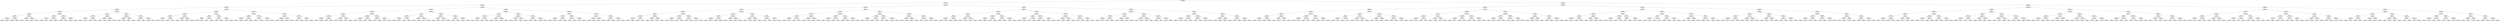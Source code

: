 ## [header material...]
## Command to get the layout: "dot -Teps thisfile > thisfile.eps"
graph "test"
{
node [shape="rectangle", fontsize=10, width=".2", height=".2", margin=0];
graph[fontsize=8];

n000 [label="clustersize = 14060
splitting feature:
((-0.601,-0.786)-(-0.642,0.831))"] ;
n000 -- n001 ;
n001 [label="clustersize = 7568
splitting feature:
((-0.0294,0.935)-(-0.753,-0.398))"] ;
n001 -- n002 ;
n002 [label="clustersize = 2734
splitting feature:
((-0.497,-0.257)-(0.292,0.0353))"] ;
n002 -- n003 ;
n003 [label="clustersize = 1372
splitting feature:
((0.582,0.0262)-(-0.854,0.586))"] ;
n003 -- n004 ;
n004 [label="clustersize = 642
splitting feature:
((-0.00333,-0.033)-(-0.072,0.738))"] ;
n004 -- n005 ;
n005 [label="clustersize = 399
splitting feature:
((-0.102,0.698)-(0.657,0.309))"] ;
n005 -- n006 ;
n006 [label="clustersize = 291
splitting feature:
((-0.519,0.878)-(0.565,0.123))"] ;
n006 -- n007 ;
n007 [label="clustersize = 102
splitting feature:
((-0.253,0.898)-(0.461,-0.0417))"] ;
n007 -- n008 ;
n008 [label="clustersize = 84
splitting feature:
((0.0857,-0.284)-(-0.0354,0.484))"] ;
n008 -- n009 ;
n009 [label="clustersize = 31
pupil avg:
[ 0.01796705 -0.05013934]"] ;
n008 -- n010 ;
n010 [label="clustersize = 53
pupil avg:
[ 0.25658591 -0.09503824]"] ;
n007 -- n011 ;
n011 [label="clustersize = 18
splitting feature:
((-0.671,0.489)-(0.891,-0.574))"] ;
n011 -- n012 ;
n012 [label="clustersize = 13
pupil avg:
[ 0.00956209  0.04281869]"] ;
n011 -- n013 ;
n013 [label="clustersize = 5
pupil avg:
[-0.36541678  0.15827728]"] ;
n006 -- n014 ;
n014 [label="clustersize = 189
splitting feature:
((0.604,-0.397)-(-0.328,0.999))"] ;
n014 -- n015 ;
n015 [label="clustersize = 100
splitting feature:
((0.763,-0.578)-(-0.773,-0.456))"] ;
n015 -- n016 ;
n016 [label="clustersize = 54
pupil avg:
[-0.22954781  0.0489353 ]"] ;
n015 -- n017 ;
n017 [label="clustersize = 46
pupil avg:
[ 0.01499127  0.02432663]"] ;
n014 -- n018 ;
n018 [label="clustersize = 89
splitting feature:
((-0.256,0.741)-(-0.616,-0.232))"] ;
n018 -- n019 ;
n019 [label="clustersize = 45
pupil avg:
[ 0.13023198 -0.00995306]"] ;
n018 -- n020 ;
n020 [label="clustersize = 44
pupil avg:
[-0.08650417  0.01406898]"] ;
n005 -- n021 ;
n021 [label="clustersize = 108
splitting feature:
((-0.53,0.623)-(0.62,0.887))"] ;
n021 -- n022 ;
n022 [label="clustersize = 60
splitting feature:
((-0.487,-0.531)-(-0.383,0.713))"] ;
n022 -- n023 ;
n023 [label="clustersize = 42
splitting feature:
((0.976,-0.722)-(-0.766,-0.913))"] ;
n023 -- n024 ;
n024 [label="clustersize = 23
pupil avg:
[-0.25704651  0.16681494]"] ;
n023 -- n025 ;
n025 [label="clustersize = 19
pupil avg:
[-0.00083378  0.0237338 ]"] ;
n022 -- n026 ;
n026 [label="clustersize = 18
splitting feature:
((0.618,0.262)-(-0.567,-0.296))"] ;
n026 -- n027 ;
n027 [label="clustersize = 4
pupil avg:
[ 0.07494543  0.26217964]"] ;
n026 -- n028 ;
n028 [label="clustersize = 14
pupil avg:
[ 0.27696599 -0.10380641]"] ;
n021 -- n029 ;
n029 [label="clustersize = 48
splitting feature:
((0.165,-0.453)-(-0.186,-0.615))"] ;
n029 -- n030 ;
n030 [label="clustersize = 32
splitting feature:
((0.476,-0.456)-(0.0837,0.781))"] ;
n030 -- n031 ;
n031 [label="clustersize = 22
pupil avg:
[-0.45064842  0.21992856]"] ;
n030 -- n032 ;
n032 [label="clustersize = 10
pupil avg:
[-0.2391962   0.10405047]"] ;
n029 -- n033 ;
n033 [label="clustersize = 16
splitting feature:
((-0.467,0.35)-(0.436,-0.139))"] ;
n033 -- n034 ;
n034 [label="clustersize = 12
pupil avg:
[-0.42486394 -0.27838779]"] ;
n033 -- n035 ;
n035 [label="clustersize = 4
pupil avg:
[ 0.06268712  0.18146718]"] ;
n004 -- n036 ;
n036 [label="clustersize = 243
splitting feature:
((-0.156,0.567)-(-0.12,-0.369))"] ;
n036 -- n037 ;
n037 [label="clustersize = 158
splitting feature:
((0.335,0.391)-(-0.372,0.723))"] ;
n037 -- n038 ;
n038 [label="clustersize = 68
splitting feature:
((0.179,-0.84)-(-0.661,-0.676))"] ;
n038 -- n039 ;
n039 [label="clustersize = 40
splitting feature:
((-0.0712,-0.21)-(0.768,-0.71))"] ;
n039 -- n040 ;
n040 [label="clustersize = 27
pupil avg:
[ 0.23202226  0.11640203]"] ;
n039 -- n041 ;
n041 [label="clustersize = 13
pupil avg:
[-0.07010641  0.20634156]"] ;
n038 -- n042 ;
n042 [label="clustersize = 28
splitting feature:
((0.489,0.454)-(0.326,0.0535))"] ;
n042 -- n043 ;
n043 [label="clustersize = 15
pupil avg:
[ 0.4021834   0.21200934]"] ;
n042 -- n044 ;
n044 [label="clustersize = 13
pupil avg:
[ 0.25706296 -0.02267726]"] ;
n037 -- n045 ;
n045 [label="clustersize = 90
splitting feature:
((0.545,0.383)-(-0.85,-0.439))"] ;
n045 -- n046 ;
n046 [label="clustersize = 27
splitting feature:
((-0.561,-0.555)-(0.232,-0.21))"] ;
n046 -- n047 ;
n047 [label="clustersize = 10
pupil avg:
[-0.00960542 -0.10161067]"] ;
n046 -- n048 ;
n048 [label="clustersize = 17
pupil avg:
[ 0.31688586  0.08237334]"] ;
n045 -- n049 ;
n049 [label="clustersize = 63
splitting feature:
((0.869,-0.994)-(-0.576,-0.772))"] ;
n049 -- n050 ;
n050 [label="clustersize = 20
pupil avg:
[ 0.56235235 -0.1715432 ]"] ;
n049 -- n051 ;
n051 [label="clustersize = 43
pupil avg:
[ 0.3709592 -0.0962905]"] ;
n036 -- n052 ;
n052 [label="clustersize = 85
splitting feature:
((0.662,0.797)-(-0.624,-0.837))"] ;
n052 -- n053 ;
n053 [label="clustersize = 20
splitting feature:
((0.937,-0.923)-(-0.973,0.543))"] ;
n053 -- n054 ;
n054 [label="clustersize = 12
splitting feature:
((0.207,-0.71)-(-0.0241,0.351))"] ;
n054 -- n055 ;
n055 [label="clustersize = 5
pupil avg:
[-0.32004528 -0.01388101]"] ;
n054 -- n056 ;
n056 [label="clustersize = 7
pupil avg:
[-0.4161595  -0.21432392]"] ;
n053 -- n057 ;
n057 [label="clustersize = 8
splitting feature:
((0.71,-0.596)-(-0.828,0.876))"] ;
n057 -- n058 ;
n058 [label="clustersize = 4
pupil avg:
[-0.3609319  -0.21503747]"] ;
n057 -- n059 ;
n059 [label="clustersize = 4
pupil avg:
[-0.09352869 -0.25506716]"] ;
n052 -- n060 ;
n060 [label="clustersize = 65
splitting feature:
((-0.173,0.171)-(0.73,0.46))"] ;
n060 -- n061 ;
n061 [label="clustersize = 55
splitting feature:
((0.0368,-0.493)-(0.186,0.459))"] ;
n061 -- n062 ;
n062 [label="clustersize = 42
pupil avg:
[ 0.14110076 -0.15776924]"] ;
n061 -- n063 ;
n063 [label="clustersize = 13
pupil avg:
[ 0.49986685  0.02413366]"] ;
n060 -- n064 ;
n064 [label="clustersize = 10
splitting feature:
((-0.631,-0.0688)-(-0.893,-0.49))"] ;
n064 -- n065 ;
n065 [label="clustersize = 6
pupil avg:
[-0.3646898   0.08625028]"] ;
n064 -- n066 ;
n066 [label="clustersize = 4
pupil avg:
[ 0.4750166 -0.0050166]"] ;
n003 -- n067 ;
n067 [label="clustersize = 730
splitting feature:
((-0.837,0.927)-(-0.968,-0.683))"] ;
n067 -- n068 ;
n068 [label="clustersize = 315
splitting feature:
((0.0903,0.879)-(0.132,-0.232))"] ;
n068 -- n069 ;
n069 [label="clustersize = 186
splitting feature:
((-0.765,0.292)-(-0.411,-0.608))"] ;
n069 -- n070 ;
n070 [label="clustersize = 67
splitting feature:
((-0.399,-0.51)-(-0.976,0.14))"] ;
n070 -- n071 ;
n071 [label="clustersize = 36
splitting feature:
((-0.801,0.759)-(-0.571,-0.257))"] ;
n071 -- n072 ;
n072 [label="clustersize = 17
pupil avg:
[ 0.51819199  0.04652893]"] ;
n071 -- n073 ;
n073 [label="clustersize = 19
pupil avg:
[ 0.23537164 -0.00769036]"] ;
n070 -- n074 ;
n074 [label="clustersize = 31
splitting feature:
((0.369,0.125)-(-0.477,0.775))"] ;
n074 -- n075 ;
n075 [label="clustersize = 18
pupil avg:
[ 0.49044307  0.02636411]"] ;
n074 -- n076 ;
n076 [label="clustersize = 13
pupil avg:
[ 0.65747145 -0.14117903]"] ;
n069 -- n077 ;
n077 [label="clustersize = 119
splitting feature:
((-0.517,0.676)-(0.582,-0.388))"] ;
n077 -- n078 ;
n078 [label="clustersize = 74
splitting feature:
((0.467,0.626)-(-0.24,0.282))"] ;
n078 -- n079 ;
n079 [label="clustersize = 12
pupil avg:
[-0.18084079 -0.32018855]"] ;
n078 -- n080 ;
n080 [label="clustersize = 62
pupil avg:
[ 0.155657   -0.17652692]"] ;
n077 -- n081 ;
n081 [label="clustersize = 45
splitting feature:
((-0.365,0.34)-(-0.223,0.957))"] ;
n081 -- n082 ;
n082 [label="clustersize = 17
pupil avg:
[ 0.15027966 -0.09850051]"] ;
n081 -- n083 ;
n083 [label="clustersize = 28
pupil avg:
[ 0.43808168 -0.02529309]"] ;
n068 -- n084 ;
n084 [label="clustersize = 129
splitting feature:
((-0.811,0.0988)-(-0.534,0.675))"] ;
n084 -- n085 ;
n085 [label="clustersize = 78
splitting feature:
((-0.87,0.541)-(-0.0824,-0.305))"] ;
n085 -- n086 ;
n086 [label="clustersize = 47
splitting feature:
((-0.355,0.634)-(1,-0.604))"] ;
n086 -- n087 ;
n087 [label="clustersize = 36
pupil avg:
[ 0.35287767 -0.09540031]"] ;
n086 -- n088 ;
n088 [label="clustersize = 11
pupil avg:
[ 0.49084865  0.07770023]"] ;
n085 -- n089 ;
n089 [label="clustersize = 31
splitting feature:
((-0.0595,0.341)-(0.174,-0.189))"] ;
n089 -- n090 ;
n090 [label="clustersize = 14
pupil avg:
[ 0.24395653 -0.10184817]"] ;
n089 -- n091 ;
n091 [label="clustersize = 17
pupil avg:
[-0.07610839 -0.01968529]"] ;
n084 -- n092 ;
n092 [label="clustersize = 51
splitting feature:
((-0.275,0.63)-(0.256,0.0154))"] ;
n092 -- n093 ;
n093 [label="clustersize = 36
splitting feature:
((-0.459,-0.795)-(-0.945,0.811))"] ;
n093 -- n094 ;
n094 [label="clustersize = 23
pupil avg:
[-0.14810002 -0.11433557]"] ;
n093 -- n095 ;
n095 [label="clustersize = 13
pupil avg:
[ 0.22904559 -0.20605424]"] ;
n092 -- n096 ;
n096 [label="clustersize = 15
splitting feature:
((-0.782,0.768)-(0.414,-0.303))"] ;
n096 -- n097 ;
n097 [label="clustersize = 5
pupil avg:
[-0.17941206 -0.11535286]"] ;
n096 -- n098 ;
n098 [label="clustersize = 10
pupil avg:
[-0.43216938  0.05606501]"] ;
n067 -- n099 ;
n099 [label="clustersize = 415
splitting feature:
((0.739,-0.902)-(-0.527,0.156))"] ;
n099 -- n100 ;
n100 [label="clustersize = 89
splitting feature:
((-0.35,-0.222)-(0.136,0.933))"] ;
n100 -- n101 ;
n101 [label="clustersize = 46
splitting feature:
((-0.359,-0.839)-(0.855,-0.901))"] ;
n101 -- n102 ;
n102 [label="clustersize = 36
splitting feature:
((0.209,-0.321)-(-0.209,0.955))"] ;
n102 -- n103 ;
n103 [label="clustersize = 12
pupil avg:
[-0.14314223 -0.12274635]"] ;
n102 -- n104 ;
n104 [label="clustersize = 24
pupil avg:
[ 0.14733514 -0.17900979]"] ;
n101 -- n105 ;
n105 [label="clustersize = 10
splitting feature:
((0.186,0.335)-(-0.916,0.523))"] ;
n105 -- n106 ;
n106 [label="clustersize = 5
pupil avg:
[ 0.2332888  -0.04333198]"] ;
n105 -- n107 ;
n107 [label="clustersize = 5
pupil avg:
[ 0.65538681 -0.24854189]"] ;
n100 -- n108 ;
n108 [label="clustersize = 43
splitting feature:
((-0.747,-0.0113)-(-0.474,0.509))"] ;
n108 -- n109 ;
n109 [label="clustersize = 17
splitting feature:
((0.224,0.339)-(-0.983,-0.629))"] ;
n109 -- n110 ;
n110 [label="clustersize = 4
pupil avg:
[ 0.33755032  0.31713629]"] ;
n109 -- n111 ;
n111 [label="clustersize = 13
pupil avg:
[  6.37548513e-01  -1.83931923e-04]"] ;
n108 -- n112 ;
n112 [label="clustersize = 26
splitting feature:
((0.264,0.901)-(-0.115,-0.44))"] ;
n112 -- n113 ;
n113 [label="clustersize = 11
pupil avg:
[ 0.43805701 -0.04181342]"] ;
n112 -- n114 ;
n114 [label="clustersize = 15
pupil avg:
[ 0.17236794 -0.13842835]"] ;
n099 -- n115 ;
n115 [label="clustersize = 326
splitting feature:
((0.68,0.498)-(0.278,-0.307))"] ;
n115 -- n116 ;
n116 [label="clustersize = 103
splitting feature:
((0.924,-0.0128)-(-0.974,0.879))"] ;
n116 -- n117 ;
n117 [label="clustersize = 69
splitting feature:
((-0.333,0.136)-(-0.387,-0.612))"] ;
n117 -- n118 ;
n118 [label="clustersize = 22
pupil avg:
[-0.08141548 -0.17005842]"] ;
n117 -- n119 ;
n119 [label="clustersize = 47
pupil avg:
[-0.29605851 -0.23789381]"] ;
n116 -- n120 ;
n120 [label="clustersize = 34
splitting feature:
((-0.939,0.997)-(-0.489,-0.234))"] ;
n120 -- n121 ;
n121 [label="clustersize = 6
pupil avg:
[ 0.58955012 -0.1288213 ]"] ;
n120 -- n122 ;
n122 [label="clustersize = 28
pupil avg:
[-0.09591224 -0.18985444]"] ;
n115 -- n123 ;
n123 [label="clustersize = 223
splitting feature:
((-0.00262,0.322)-(-0.119,-0.514))"] ;
n123 -- n124 ;
n124 [label="clustersize = 104
splitting feature:
((0.372,-0.306)-(-0.791,-0.35))"] ;
n124 -- n125 ;
n125 [label="clustersize = 34
pupil avg:
[ 0.01312083 -0.13053561]"] ;
n124 -- n126 ;
n126 [label="clustersize = 70
pupil avg:
[ 0.22509018 -0.13585469]"] ;
n123 -- n127 ;
n127 [label="clustersize = 119
splitting feature:
((-0.27,0.875)-(-0.0384,-0.2))"] ;
n127 -- n128 ;
n128 [label="clustersize = 40
pupil avg:
[ 0.14947091 -0.20758187]"] ;
n127 -- n129 ;
n129 [label="clustersize = 79
pupil avg:
[-0.07039597 -0.17480192]"] ;
n002 -- n130 ;
n130 [label="clustersize = 1362
splitting feature:
((0.124,0.0123)-(0.841,-0.958))"] ;
n130 -- n131 ;
n131 [label="clustersize = 1176
splitting feature:
((-0.0913,0.668)-(-0.272,-0.451))"] ;
n131 -- n132 ;
n132 [label="clustersize = 711
splitting feature:
((0.136,0.101)-(0.0192,0.462))"] ;
n132 -- n133 ;
n133 [label="clustersize = 474
splitting feature:
((-0.995,-0.116)-(0.369,-0.0879))"] ;
n133 -- n134 ;
n134 [label="clustersize = 163
splitting feature:
((0.018,-0.684)-(-0.108,0.319))"] ;
n134 -- n135 ;
n135 [label="clustersize = 35
splitting feature:
((0.445,-0.619)-(0.879,0.73))"] ;
n135 -- n136 ;
n136 [label="clustersize = 17
pupil avg:
[ 0.11755067  0.08848442]"] ;
n135 -- n137 ;
n137 [label="clustersize = 18
pupil avg:
[-0.12221468 -0.00850552]"] ;
n134 -- n138 ;
n138 [label="clustersize = 128
splitting feature:
((-0.968,-0.488)-(-0.975,-0.881))"] ;
n138 -- n139 ;
n139 [label="clustersize = 98
pupil avg:
[ 0.10011367  0.01425436]"] ;
n138 -- n140 ;
n140 [label="clustersize = 30
pupil avg:
[ 0.29401006  0.09056965]"] ;
n133 -- n141 ;
n141 [label="clustersize = 311
splitting feature:
((-0.122,-0.119)-(-0.777,0.93))"] ;
n141 -- n142 ;
n142 [label="clustersize = 281
splitting feature:
((-0.803,-0.875)-(0.0427,0.0232))"] ;
n142 -- n143 ;
n143 [label="clustersize = 40
pupil avg:
[ 0.39479717  0.20006607]"] ;
n142 -- n144 ;
n144 [label="clustersize = 241
pupil avg:
[ 0.07331573  0.16395313]"] ;
n141 -- n145 ;
n145 [label="clustersize = 30
splitting feature:
((0.318,-0.616)-(-0.812,-0.989))"] ;
n145 -- n146 ;
n146 [label="clustersize = 13
pupil avg:
[ 0.08604057  0.21135813]"] ;
n145 -- n147 ;
n147 [label="clustersize = 17
pupil avg:
[ 0.61470668  0.16233659]"] ;
n132 -- n148 ;
n148 [label="clustersize = 237
splitting feature:
((-0.994,0.747)-(0.913,0.237))"] ;
n148 -- n149 ;
n149 [label="clustersize = 128
splitting feature:
((0.0604,-0.643)-(0.528,0.833))"] ;
n149 -- n150 ;
n150 [label="clustersize = 93
splitting feature:
((-0.646,0.661)-(0.706,0.123))"] ;
n150 -- n151 ;
n151 [label="clustersize = 38
pupil avg:
[ 0.28725142 -0.0216037 ]"] ;
n150 -- n152 ;
n152 [label="clustersize = 55
pupil avg:
[ 0.44905163 -0.01592153]"] ;
n149 -- n153 ;
n153 [label="clustersize = 35
splitting feature:
((-0.593,-0.681)-(0.175,0.809))"] ;
n153 -- n154 ;
n154 [label="clustersize = 4
pupil avg:
[ 0.35259634 -0.09609744]"] ;
n153 -- n155 ;
n155 [label="clustersize = 31
pupil avg:
[ 0.58446149  0.12530943]"] ;
n148 -- n156 ;
n156 [label="clustersize = 109
splitting feature:
((0.337,0.678)-(0.415,-0.648))"] ;
n156 -- n157 ;
n157 [label="clustersize = 78
splitting feature:
((0.011,0.996)-(0.0971,-0.0818))"] ;
n157 -- n158 ;
n158 [label="clustersize = 39
pupil avg:
[ 0.46017577  0.17857732]"] ;
n157 -- n159 ;
n159 [label="clustersize = 39
pupil avg:
[ 0.16999488  0.1188838 ]"] ;
n156 -- n160 ;
n160 [label="clustersize = 31
splitting feature:
((-0.939,0.618)-(0.921,-0.397))"] ;
n160 -- n161 ;
n161 [label="clustersize = 4
pupil avg:
[-0.10434609 -0.01495215]"] ;
n160 -- n162 ;
n162 [label="clustersize = 27
pupil avg:
[ 0.10740333  0.2237149 ]"] ;
n131 -- n163 ;
n163 [label="clustersize = 465
splitting feature:
((0.414,-0.691)-(-0.971,0.0289))"] ;
n163 -- n164 ;
n164 [label="clustersize = 270
splitting feature:
((0.1,-0.441)-(0.41,0.678))"] ;
n164 -- n165 ;
n165 [label="clustersize = 192
splitting feature:
((0.104,-0.345)-(-0.0837,0.406))"] ;
n165 -- n166 ;
n166 [label="clustersize = 132
splitting feature:
((0.952,-0.815)-(-0.496,0.427))"] ;
n166 -- n167 ;
n167 [label="clustersize = 59
pupil avg:
[-0.28056798  0.26746868]"] ;
n166 -- n168 ;
n168 [label="clustersize = 73
pupil avg:
[-0.07925523  0.19845577]"] ;
n165 -- n169 ;
n169 [label="clustersize = 60
splitting feature:
((0.527,0.0494)-(-0.587,-0.884))"] ;
n169 -- n170 ;
n170 [label="clustersize = 34
pupil avg:
[-0.00473024  0.17346354]"] ;
n169 -- n171 ;
n171 [label="clustersize = 26
pupil avg:
[ 0.13891205 -0.02393908]"] ;
n164 -- n172 ;
n172 [label="clustersize = 78
splitting feature:
((0.253,-0.695)-(0.405,0.458))"] ;
n172 -- n173 ;
n173 [label="clustersize = 30
splitting feature:
((-0.577,-0.755)-(0.529,-0.436))"] ;
n173 -- n174 ;
n174 [label="clustersize = 7
pupil avg:
[ 0.05991659  0.05166942]"] ;
n173 -- n175 ;
n175 [label="clustersize = 23
pupil avg:
[-0.00583363  0.28906044]"] ;
n172 -- n176 ;
n176 [label="clustersize = 48
splitting feature:
((-0.914,-0.248)-(-0.217,0.934))"] ;
n176 -- n177 ;
n177 [label="clustersize = 12
pupil avg:
[-0.01978632  0.23161325]"] ;
n176 -- n178 ;
n178 [label="clustersize = 36
pupil avg:
[ 0.31460287  0.25317902]"] ;
n163 -- n179 ;
n179 [label="clustersize = 195
splitting feature:
((-0.996,0.55)-(0.4,0.922))"] ;
n179 -- n180 ;
n180 [label="clustersize = 106
splitting feature:
((0.775,-0.417)-(-0.369,-0.577))"] ;
n180 -- n181 ;
n181 [label="clustersize = 9
splitting feature:
((0.854,-0.816)-(0.928,0.768))"] ;
n181 -- n182 ;
n182 [label="clustersize = 5
pupil avg:
[ 0.67851482  0.12336247]"] ;
n181 -- n183 ;
n183 [label="clustersize = 4
pupil avg:
[ 0.05506413  0.15899077]"] ;
n180 -- n184 ;
n184 [label="clustersize = 97
splitting feature:
((0.487,-0.0411)-(-0.914,0.667))"] ;
n184 -- n185 ;
n185 [label="clustersize = 18
pupil avg:
[-0.02820597  0.02281226]"] ;
n184 -- n186 ;
n186 [label="clustersize = 79
pupil avg:
[ 0.16386784 -0.02865052]"] ;
n179 -- n187 ;
n187 [label="clustersize = 89
splitting feature:
((-0.704,-0.586)-(0.838,0.271))"] ;
n187 -- n188 ;
n188 [label="clustersize = 56
splitting feature:
((-0.261,0.824)-(0.132,-0.13))"] ;
n188 -- n189 ;
n189 [label="clustersize = 22
pupil avg:
[ 0.0860573  -0.04819071]"] ;
n188 -- n190 ;
n190 [label="clustersize = 34
pupil avg:
[-0.11109924  0.04178711]"] ;
n187 -- n191 ;
n191 [label="clustersize = 33
splitting feature:
((-0.181,-0.696)-(0.232,0.627))"] ;
n191 -- n192 ;
n192 [label="clustersize = 27
pupil avg:
[-0.24261271 -0.06638299]"] ;
n191 -- n193 ;
n193 [label="clustersize = 6
pupil avg:
[ 0.1440747   0.04448406]"] ;
n130 -- n194 ;
n194 [label="clustersize = 186
splitting feature:
((0.455,-0.585)-(0.972,-0.877))"] ;
n194 -- n195 ;
n195 [label="clustersize = 67
splitting feature:
((-0.285,0.687)-(-0.168,-0.184))"] ;
n195 -- n196 ;
n196 [label="clustersize = 35
splitting feature:
((-0.91,0.433)-(0.714,-0.373))"] ;
n196 -- n197 ;
n197 [label="clustersize = 17
splitting feature:
((-0.591,-0.998)-(-0.384,-0.448))"] ;
n197 -- n198 ;
n198 [label="clustersize = 9
splitting feature:
((-0.617,0.295)-(0.56,0.445))"] ;
n198 -- n199 ;
n199 [label="clustersize = 5
pupil avg:
[ 0.56978374 -0.11180934]"] ;
n198 -- n200 ;
n200 [label="clustersize = 4
pupil avg:
[ 0.43593949  0.19887702]"] ;
n197 -- n201 ;
n201 [label="clustersize = 8
splitting feature:
((-0.334,0.0703)-(-0.13,0.932))"] ;
n201 -- n202 ;
n202 [label="clustersize = 4
pupil avg:
[ 0.051276  -0.1477664]"] ;
n201 -- n203 ;
n203 [label="clustersize = 4
pupil avg:
[ 0.3635071  -0.04608943]"] ;
n196 -- n204 ;
n204 [label="clustersize = 18
splitting feature:
((0.179,0.00801)-(0.774,-0.0709))"] ;
n204 -- n205 ;
n205 [label="clustersize = 8
splitting feature:
((0.732,-0.947)-(0.619,0.741))"] ;
n205 -- n206 ;
n206 [label="clustersize = 4
pupil avg:
[ 0.64248366  0.06318083]"] ;
n205 -- n207 ;
n207 [label="clustersize = 4
pupil avg:
[ 0.15900718  0.1815059 ]"] ;
n204 -- n208 ;
n208 [label="clustersize = 10
splitting feature:
((-0.323,0.994)-(0.968,0.755))"] ;
n208 -- n209 ;
n209 [label="clustersize = 6
pupil avg:
[ 0.31374916  0.23491276]"] ;
n208 -- n210 ;
n210 [label="clustersize = 4
pupil avg:
[-0.0861274   0.36987607]"] ;
n195 -- n211 ;
n211 [label="clustersize = 32
splitting feature:
((-0.364,-0.962)-(-0.638,-0.786))"] ;
n211 -- n212 ;
n212 [label="clustersize = 16
splitting feature:
((0.933,-0.651)-(-0.542,-0.521))"] ;
n212 -- n213 ;
n213 [label="clustersize = 8
splitting feature:
((0.547,0.537)-(-0.626,0.55))"] ;
n213 -- n214 ;
n214 [label="clustersize = 4
pupil avg:
[-0.48001355  0.24864499]"] ;
n213 -- n215 ;
n215 [label="clustersize = 4
pupil avg:
[-0.33812261  0.00665709]"] ;
n212 -- n216 ;
n216 [label="clustersize = 8
splitting feature:
((-0.647,-0.42)-(-0.783,0.266))"] ;
n216 -- n217 ;
n217 [label="clustersize = 4
pupil avg:
[ 0.14445419  0.05294531]"] ;
n216 -- n218 ;
n218 [label="clustersize = 4
pupil avg:
[-0.36004785 -0.06220096]"] ;
n211 -- n219 ;
n219 [label="clustersize = 16
splitting feature:
((0.904,-0.416)-(-0.769,0.182))"] ;
n219 -- n220 ;
n220 [label="clustersize = 8
splitting feature:
((0.14,-0.504)-(0.571,-0.991))"] ;
n220 -- n221 ;
n221 [label="clustersize = 4
pupil avg:
[ 0.29812165 -0.10086464]"] ;
n220 -- n222 ;
n222 [label="clustersize = 4
pupil avg:
[ 0.44220834  0.02546157]"] ;
n219 -- n223 ;
n223 [label="clustersize = 8
splitting feature:
((0.334,-0.825)-(-0.747,0.825))"] ;
n223 -- n224 ;
n224 [label="clustersize = 4
pupil avg:
[-0.09302692 -0.03502304]"] ;
n223 -- n225 ;
n225 [label="clustersize = 4
pupil avg:
[ 0.32122736  0.0187919 ]"] ;
n194 -- n226 ;
n226 [label="clustersize = 119
splitting feature:
((-0.891,0.914)-(0.411,-0.502))"] ;
n226 -- n227 ;
n227 [label="clustersize = 55
splitting feature:
((0.57,-0.677)-(0.662,0.34))"] ;
n227 -- n228 ;
n228 [label="clustersize = 35
splitting feature:
((-0.217,0.202)-(0.5,0.822))"] ;
n228 -- n229 ;
n229 [label="clustersize = 22
splitting feature:
((0.595,0.64)-(0.379,-0.00534))"] ;
n229 -- n230 ;
n230 [label="clustersize = 10
pupil avg:
[ 0.82232143 -0.19178571]"] ;
n229 -- n231 ;
n231 [label="clustersize = 12
pupil avg:
[ 0.70756545 -0.02594938]"] ;
n228 -- n232 ;
n232 [label="clustersize = 13
splitting feature:
((-0.934,-0.0332)-(-0.739,0.419))"] ;
n232 -- n233 ;
n233 [label="clustersize = 9
pupil avg:
[ 0.86770215  0.21873965]"] ;
n232 -- n234 ;
n234 [label="clustersize = 4
pupil avg:
[ 0.61560068  0.22048708]"] ;
n227 -- n235 ;
n235 [label="clustersize = 20
splitting feature:
((0.19,0.142)-(-0.907,0.982))"] ;
n235 -- n236 ;
n236 [label="clustersize = 9
splitting feature:
((-0.492,-0.0554)-(-0.518,-0.47))"] ;
n236 -- n237 ;
n237 [label="clustersize = 4
pupil avg:
[ 0.41585774  0.10264568]"] ;
n236 -- n238 ;
n238 [label="clustersize = 5
pupil avg:
[ 0.55438596  0.3497076 ]"] ;
n235 -- n239 ;
n239 [label="clustersize = 11
splitting feature:
((0.482,0.575)-(-0.595,0.632))"] ;
n239 -- n240 ;
n240 [label="clustersize = 6
pupil avg:
[ 0.54170323  0.01832572]"] ;
n239 -- n241 ;
n241 [label="clustersize = 5
pupil avg:
[ 0.67836251 -0.1882891 ]"] ;
n226 -- n242 ;
n242 [label="clustersize = 64
splitting feature:
((-0.899,-0.674)-(0.72,0.35))"] ;
n242 -- n243 ;
n243 [label="clustersize = 44
splitting feature:
((0.293,-0.766)-(-0.103,0.46))"] ;
n243 -- n244 ;
n244 [label="clustersize = 28
splitting feature:
((0.118,-0.934)-(-0.419,0.387))"] ;
n244 -- n245 ;
n245 [label="clustersize = 24
pupil avg:
[ 0.71226855  0.23742085]"] ;
n244 -- n246 ;
n246 [label="clustersize = 4
pupil avg:
[ 0.39988345  0.12160062]"] ;
n243 -- n247 ;
n247 [label="clustersize = 16
splitting feature:
((-0.273,0.565)-(-0.0782,0.975))"] ;
n247 -- n248 ;
n248 [label="clustersize = 8
pupil avg:
[ 0.16863005 -0.0137832 ]"] ;
n247 -- n249 ;
n249 [label="clustersize = 8
pupil avg:
[ 0.55731421  0.15363383]"] ;
n242 -- n250 ;
n250 [label="clustersize = 20
splitting feature:
((-0.614,-0.206)-(-0.845,0.301))"] ;
n250 -- n251 ;
n251 [label="clustersize = 8
splitting feature:
((-0.319,-0.338)-(0.278,0.911))"] ;
n251 -- n252 ;
n252 [label="clustersize = 4
pupil avg:
[ 0.07354336  0.20348916]"] ;
n251 -- n253 ;
n253 [label="clustersize = 4
pupil avg:
[ 0.58751167  0.27556022]"] ;
n250 -- n254 ;
n254 [label="clustersize = 12
splitting feature:
((-0.612,-0.337)-(-0.698,0.685))"] ;
n254 -- n255 ;
n255 [label="clustersize = 5
pupil avg:
[ 0.39131376 -0.00196937]"] ;
n254 -- n256 ;
n256 [label="clustersize = 7
pupil avg:
[-0.28856755  0.025529  ]"] ;
n001 -- n257 ;
n257 [label="clustersize = 4834
splitting feature:
((0.963,-0.639)-(-0.973,0.652))"] ;
n257 -- n258 ;
n258 [label="clustersize = 2425
splitting feature:
((-0.611,-0.974)-(-0.527,0.595))"] ;
n258 -- n259 ;
n259 [label="clustersize = 1647
splitting feature:
((0.626,0.326)-(-0.988,0.201))"] ;
n259 -- n260 ;
n260 [label="clustersize = 863
splitting feature:
((-0.264,0.583)-(0.37,-0.935))"] ;
n260 -- n261 ;
n261 [label="clustersize = 261
splitting feature:
((0.143,0.856)-(0.997,0.277))"] ;
n261 -- n262 ;
n262 [label="clustersize = 173
splitting feature:
((-0.69,-0.159)-(-0.48,0.828))"] ;
n262 -- n263 ;
n263 [label="clustersize = 164
splitting feature:
((-0.204,0.632)-(-0.273,-0.573))"] ;
n263 -- n264 ;
n264 [label="clustersize = 94
pupil avg:
[-0.09134123  0.06595531]"] ;
n263 -- n265 ;
n265 [label="clustersize = 70
pupil avg:
[-0.21530906 -0.00033587]"] ;
n262 -- n266 ;
n266 [label="clustersize = 9
splitting feature:
((-0.424,0.521)-(0.0723,0.122))"] ;
n266 -- n267 ;
n267 [label="clustersize = 5
pupil avg:
[ 0.57883989 -0.09069385]"] ;
n266 -- n268 ;
n268 [label="clustersize = 4
pupil avg:
[ 0.18852372  0.08206517]"] ;
n261 -- n269 ;
n269 [label="clustersize = 88
splitting feature:
((-0.485,0.709)-(0.257,0.593))"] ;
n269 -- n270 ;
n270 [label="clustersize = 22
splitting feature:
((-0.439,0.772)-(-0.129,-0.459))"] ;
n270 -- n271 ;
n271 [label="clustersize = 4
pupil avg:
[ 0.57117426 -0.14196152]"] ;
n270 -- n272 ;
n272 [label="clustersize = 18
pupil avg:
[-0.1720076  -0.11697672]"] ;
n269 -- n273 ;
n273 [label="clustersize = 66
splitting feature:
((-0.113,-0.992)-(0.184,-0.633))"] ;
n273 -- n274 ;
n274 [label="clustersize = 41
pupil avg:
[-0.39564254 -0.12511238]"] ;
n273 -- n275 ;
n275 [label="clustersize = 25
pupil avg:
[-0.4158278   0.17346769]"] ;
n260 -- n276 ;
n276 [label="clustersize = 602
splitting feature:
((0.942,-0.0328)-(-0.653,0.326))"] ;
n276 -- n277 ;
n277 [label="clustersize = 244
splitting feature:
((0.733,-0.4)-(0.286,-0.476))"] ;
n277 -- n278 ;
n278 [label="clustersize = 22
splitting feature:
((0.924,0.062)-(0.0622,0.163))"] ;
n278 -- n279 ;
n279 [label="clustersize = 4
pupil avg:
[ 0.39769814  0.35472611]"] ;
n278 -- n280 ;
n280 [label="clustersize = 18
pupil avg:
[-0.2303327   0.21646068]"] ;
n277 -- n281 ;
n281 [label="clustersize = 222
splitting feature:
((-0.8,-0.588)-(-0.143,0.622))"] ;
n281 -- n282 ;
n282 [label="clustersize = 145
pupil avg:
[-0.46065389  0.1728263 ]"] ;
n281 -- n283 ;
n283 [label="clustersize = 77
pupil avg:
[-0.29473293  0.22819917]"] ;
n276 -- n284 ;
n284 [label="clustersize = 358
splitting feature:
((0.932,-0.0215)-(-0.499,0.886))"] ;
n284 -- n285 ;
n285 [label="clustersize = 234
splitting feature:
((0.493,0.386)-(-0.236,-0.55))"] ;
n285 -- n286 ;
n286 [label="clustersize = 101
pupil avg:
[-0.26773206  0.2290762 ]"] ;
n285 -- n287 ;
n287 [label="clustersize = 133
pupil avg:
[-0.30286544  0.08125156]"] ;
n284 -- n288 ;
n288 [label="clustersize = 124
splitting feature:
((0.228,-0.259)-(0.615,-0.788))"] ;
n288 -- n289 ;
n289 [label="clustersize = 96
pupil avg:
[-0.13197534  0.15676135]"] ;
n288 -- n290 ;
n290 [label="clustersize = 28
pupil avg:
[ 0.20240739  0.07708024]"] ;
n259 -- n291 ;
n291 [label="clustersize = 784
splitting feature:
((0.184,-0.436)-(0.188,0.766))"] ;
n291 -- n292 ;
n292 [label="clustersize = 703
splitting feature:
((-0.289,-0.317)-(0.124,-0.0223))"] ;
n292 -- n293 ;
n293 [label="clustersize = 411
splitting feature:
((-0.784,-0.249)-(-0.314,-0.669))"] ;
n293 -- n294 ;
n294 [label="clustersize = 110
splitting feature:
((0.0135,0.525)-(-0.453,-0.0378))"] ;
n294 -- n295 ;
n295 [label="clustersize = 44
pupil avg:
[-0.30022984  0.04570465]"] ;
n294 -- n296 ;
n296 [label="clustersize = 66
pupil avg:
[-0.26262584 -0.15479364]"] ;
n293 -- n297 ;
n297 [label="clustersize = 301
splitting feature:
((-0.17,0.826)-(-0.266,-0.423))"] ;
n297 -- n298 ;
n298 [label="clustersize = 8
pupil avg:
[ 0.11905932 -0.25526675]"] ;
n297 -- n299 ;
n299 [label="clustersize = 293
pupil avg:
[-0.38398651 -0.14993017]"] ;
n292 -- n300 ;
n300 [label="clustersize = 292
splitting feature:
((0.248,-0.402)-(-0.0473,0.306))"] ;
n300 -- n301 ;
n301 [label="clustersize = 190
splitting feature:
((0.7,-0.489)-(-0.252,0.644))"] ;
n301 -- n302 ;
n302 [label="clustersize = 147
pupil avg:
[-0.35655228  0.15780787]"] ;
n301 -- n303 ;
n303 [label="clustersize = 43
pupil avg:
[-0.23573276  0.06259428]"] ;
n300 -- n304 ;
n304 [label="clustersize = 102
splitting feature:
((-0.765,-0.867)-(-0.224,0.846))"] ;
n304 -- n305 ;
n305 [label="clustersize = 82
pupil avg:
[-0.19262987 -0.01045984]"] ;
n304 -- n306 ;
n306 [label="clustersize = 20
pupil avg:
[ 0.0864059  -0.06163379]"] ;
n291 -- n307 ;
n307 [label="clustersize = 81
splitting feature:
((0.104,0.772)-(-0.465,-0.268))"] ;
n307 -- n308 ;
n308 [label="clustersize = 62
splitting feature:
((0.671,0.0167)-(-0.214,0.181))"] ;
n308 -- n309 ;
n309 [label="clustersize = 8
splitting feature:
((0.635,0.594)-(-0.21,0.462))"] ;
n309 -- n310 ;
n310 [label="clustersize = 4
pupil avg:
[ 0.63293651  0.23452381]"] ;
n309 -- n311 ;
n311 [label="clustersize = 4
pupil avg:
[ 0.1629878   0.06268293]"] ;
n308 -- n312 ;
n312 [label="clustersize = 54
splitting feature:
((0.148,0.639)-(-0.916,-0.347))"] ;
n312 -- n313 ;
n313 [label="clustersize = 23
pupil avg:
[ 0.13603307  0.02493554]"] ;
n312 -- n314 ;
n314 [label="clustersize = 31
pupil avg:
[-0.03251776  0.10774586]"] ;
n307 -- n315 ;
n315 [label="clustersize = 19
splitting feature:
((-0.156,-0.764)-(-0.0339,-0.448))"] ;
n315 -- n316 ;
n316 [label="clustersize = 8
splitting feature:
((0.0173,-0.709)-(0.0542,0.997))"] ;
n316 -- n317 ;
n317 [label="clustersize = 4
pupil avg:
[-0.04252874 -0.03171369]"] ;
n316 -- n318 ;
n318 [label="clustersize = 4
pupil avg:
[ 0.28745291 -0.18247338]"] ;
n315 -- n319 ;
n319 [label="clustersize = 11
splitting feature:
((-0.807,-0.143)-(0.048,-0.471))"] ;
n319 -- n320 ;
n320 [label="clustersize = 4
pupil avg:
[-0.01028963  0.04517276]"] ;
n319 -- n321 ;
n321 [label="clustersize = 7
pupil avg:
[-0.39314724 -0.17455901]"] ;
n258 -- n322 ;
n322 [label="clustersize = 778
splitting feature:
((-0.454,0.828)-(0.412,0.331))"] ;
n322 -- n323 ;
n323 [label="clustersize = 311
splitting feature:
((-0.0999,-0.218)-(-0.181,0.774))"] ;
n323 -- n324 ;
n324 [label="clustersize = 227
splitting feature:
((-0.202,0.585)-(-0.107,-0.666))"] ;
n324 -- n325 ;
n325 [label="clustersize = 90
splitting feature:
((0.323,-0.13)-(-0.44,-0.252))"] ;
n325 -- n326 ;
n326 [label="clustersize = 47
splitting feature:
((-0.248,0.585)-(0.144,0.706))"] ;
n326 -- n327 ;
n327 [label="clustersize = 36
pupil avg:
[ 0.11391586  0.0210376 ]"] ;
n326 -- n328 ;
n328 [label="clustersize = 11
pupil avg:
[ 0.00724839  0.22341127]"] ;
n325 -- n329 ;
n329 [label="clustersize = 43
splitting feature:
((-0.236,-0.872)-(-0.67,-0.518))"] ;
n329 -- n330 ;
n330 [label="clustersize = 23
pupil avg:
[-0.09649243 -0.1909821 ]"] ;
n329 -- n331 ;
n331 [label="clustersize = 20
pupil avg:
[ 0.16259805 -0.04282797]"] ;
n324 -- n332 ;
n332 [label="clustersize = 137
splitting feature:
((-0.372,0.138)-(0.126,-0.157))"] ;
n332 -- n333 ;
n333 [label="clustersize = 33
splitting feature:
((0.559,-0.314)-(-0.721,0.462))"] ;
n333 -- n334 ;
n334 [label="clustersize = 11
pupil avg:
[-0.32199467 -0.05284805]"] ;
n333 -- n335 ;
n335 [label="clustersize = 22
pupil avg:
[ 0.00400407 -0.11872069]"] ;
n332 -- n336 ;
n336 [label="clustersize = 104
splitting feature:
((-0.913,-0.294)-(-0.0639,0.443))"] ;
n336 -- n337 ;
n337 [label="clustersize = 14
pupil avg:
[-0.30102354  0.02318313]"] ;
n336 -- n338 ;
n338 [label="clustersize = 90
pupil avg:
[-0.02455957  0.13032766]"] ;
n323 -- n339 ;
n339 [label="clustersize = 84
splitting feature:
((0.0398,-0.734)-(-0.388,-0.0588))"] ;
n339 -- n340 ;
n340 [label="clustersize = 37
splitting feature:
((-0.563,-0.709)-(-0.642,0.113))"] ;
n340 -- n341 ;
n341 [label="clustersize = 8
splitting feature:
((0.0675,-0.849)-(0.173,0.000325))"] ;
n341 -- n342 ;
n342 [label="clustersize = 4
pupil avg:
[ 0.4404967  -0.16791752]"] ;
n341 -- n343 ;
n343 [label="clustersize = 4
pupil avg:
[ 0.14683601  0.00334225]"] ;
n340 -- n344 ;
n344 [label="clustersize = 29
splitting feature:
((-0.666,-0.811)-(-0.059,-0.2))"] ;
n344 -- n345 ;
n345 [label="clustersize = 20
pupil avg:
[ 0.15628604  0.04754988]"] ;
n344 -- n346 ;
n346 [label="clustersize = 9
pupil avg:
[-0.02625943  0.08275378]"] ;
n339 -- n347 ;
n347 [label="clustersize = 47
splitting feature:
((0.417,-0.951)-(0.665,-0.6))"] ;
n347 -- n348 ;
n348 [label="clustersize = 31
splitting feature:
((0.231,0.895)-(-0.366,0.987))"] ;
n348 -- n349 ;
n349 [label="clustersize = 6
pupil avg:
[-0.01596474  0.06006229]"] ;
n348 -- n350 ;
n350 [label="clustersize = 25
pupil avg:
[ 0.17880483 -0.16631042]"] ;
n347 -- n351 ;
n351 [label="clustersize = 16
splitting feature:
((-0.541,0.846)-(-0.602,0.293))"] ;
n351 -- n352 ;
n352 [label="clustersize = 7
pupil avg:
[ 0.64775078 -0.31339453]"] ;
n351 -- n353 ;
n353 [label="clustersize = 9
pupil avg:
[ 0.29616076 -0.21314537]"] ;
n322 -- n354 ;
n354 [label="clustersize = 467
splitting feature:
((-0.965,-0.841)-(-0.621,0.426))"] ;
n354 -- n355 ;
n355 [label="clustersize = 102
splitting feature:
((0.278,-0.442)-(-0.295,-0.966))"] ;
n355 -- n356 ;
n356 [label="clustersize = 51
splitting feature:
((0.146,-0.0742)-(-0.0996,-0.932))"] ;
n356 -- n357 ;
n357 [label="clustersize = 24
splitting feature:
((0.341,-0.136)-(-0.654,-0.966))"] ;
n357 -- n358 ;
n358 [label="clustersize = 18
pupil avg:
[-0.27142844  0.11449659]"] ;
n357 -- n359 ;
n359 [label="clustersize = 6
pupil avg:
[ 0.04392111  0.09274186]"] ;
n356 -- n360 ;
n360 [label="clustersize = 27
splitting feature:
((-0.827,0.517)-(0.454,0.715))"] ;
n360 -- n361 ;
n361 [label="clustersize = 5
pupil avg:
[-0.22064996  0.17412954]"] ;
n360 -- n362 ;
n362 [label="clustersize = 22
pupil avg:
[-0.46621149  0.08013811]"] ;
n355 -- n363 ;
n363 [label="clustersize = 51
splitting feature:
((-0.227,-0.61)-(0.847,0.483))"] ;
n363 -- n364 ;
n364 [label="clustersize = 42
splitting feature:
((-0.546,0.0567)-(-0.00486,0.796))"] ;
n364 -- n365 ;
n365 [label="clustersize = 35
pupil avg:
[-0.4217559  -0.10348211]"] ;
n364 -- n366 ;
n366 [label="clustersize = 7
pupil avg:
[-0.20344305 -0.02761994]"] ;
n363 -- n367 ;
n367 [label="clustersize = 9
splitting feature:
((-0.442,-0.112)-(-0.685,-0.104))"] ;
n367 -- n368 ;
n368 [label="clustersize = 4
pupil avg:
[ 0.06406828 -0.20015769]"] ;
n367 -- n369 ;
n369 [label="clustersize = 5
pupil avg:
[-0.30490585 -0.0153517 ]"] ;
n354 -- n370 ;
n370 [label="clustersize = 365
splitting feature:
((-0.261,0.0265)-(0.0576,0.959))"] ;
n370 -- n371 ;
n371 [label="clustersize = 274
splitting feature:
((-0.204,0.466)-(0.37,-0.0457))"] ;
n371 -- n372 ;
n372 [label="clustersize = 118
splitting feature:
((0.0275,-0.398)-(0.135,0.078))"] ;
n372 -- n373 ;
n373 [label="clustersize = 74
pupil avg:
[-0.23223077 -0.00406214]"] ;
n372 -- n374 ;
n374 [label="clustersize = 44
pupil avg:
[-0.06804321  0.10189395]"] ;
n371 -- n375 ;
n375 [label="clustersize = 156
splitting feature:
((0.766,-0.259)-(-0.187,0.28))"] ;
n375 -- n376 ;
n376 [label="clustersize = 61
pupil avg:
[-0.09746665  0.27589957]"] ;
n375 -- n377 ;
n377 [label="clustersize = 95
pupil avg:
[-0.14578862  0.13238304]"] ;
n370 -- n378 ;
n378 [label="clustersize = 91
splitting feature:
((0.106,-0.196)-(0.109,0.469))"] ;
n378 -- n379 ;
n379 [label="clustersize = 55
splitting feature:
((0.988,0.981)-(-0.494,0.553))"] ;
n379 -- n380 ;
n380 [label="clustersize = 15
pupil avg:
[-0.15680531  0.1174181 ]"] ;
n379 -- n381 ;
n381 [label="clustersize = 40
pupil avg:
[-0.02675117  0.22633927]"] ;
n378 -- n382 ;
n382 [label="clustersize = 36
splitting feature:
((0.636,0.347)-(0.225,0.354))"] ;
n382 -- n383 ;
n383 [label="clustersize = 5
pupil avg:
[ 0.03330532  0.15787342]"] ;
n382 -- n384 ;
n384 [label="clustersize = 31
pupil avg:
[ 0.20233918  0.23620101]"] ;
n257 -- n385 ;
n385 [label="clustersize = 2409
splitting feature:
((0.178,0.113)-(-0.32,0.726))"] ;
n385 -- n386 ;
n386 [label="clustersize = 1375
splitting feature:
((-0.396,0.285)-(0.66,0.129))"] ;
n386 -- n387 ;
n387 [label="clustersize = 1051
splitting feature:
((-0.0642,-0.932)-(-0.204,0.824))"] ;
n387 -- n388 ;
n388 [label="clustersize = 685
splitting feature:
((0.105,-0.307)-(0.316,-0.475))"] ;
n388 -- n389 ;
n389 [label="clustersize = 487
splitting feature:
((0.145,0.665)-(-0.486,-0.305))"] ;
n389 -- n390 ;
n390 [label="clustersize = 124
splitting feature:
((0.0326,0.789)-(-0.254,-0.401))"] ;
n390 -- n391 ;
n391 [label="clustersize = 41
pupil avg:
[ 0.10722137  0.00360335]"] ;
n390 -- n392 ;
n392 [label="clustersize = 83
pupil avg:
[-0.11685548  0.01633853]"] ;
n389 -- n393 ;
n393 [label="clustersize = 363
splitting feature:
((0.172,0.459)-(-0.23,0.716))"] ;
n393 -- n394 ;
n394 [label="clustersize = 195
pupil avg:
[-0.33564407 -0.06882364]"] ;
n393 -- n395 ;
n395 [label="clustersize = 168
pupil avg:
[-0.20530124 -0.14798605]"] ;
n388 -- n396 ;
n396 [label="clustersize = 198
splitting feature:
((0.0334,0.782)-(-0.866,-0.852))"] ;
n396 -- n397 ;
n397 [label="clustersize = 124
splitting feature:
((-0.804,-0.226)-(0.416,0.31))"] ;
n397 -- n398 ;
n398 [label="clustersize = 105
pupil avg:
[ 0.06540841  0.00060976]"] ;
n397 -- n399 ;
n399 [label="clustersize = 19
pupil avg:
[-0.07007654  0.04178099]"] ;
n396 -- n400 ;
n400 [label="clustersize = 74
splitting feature:
((-0.353,-0.276)-(0.448,0.239))"] ;
n400 -- n401 ;
n401 [label="clustersize = 60
pupil avg:
[-0.18300818 -0.07792414]"] ;
n400 -- n402 ;
n402 [label="clustersize = 14
pupil avg:
[-0.28815642  0.21850071]"] ;
n387 -- n403 ;
n403 [label="clustersize = 366
splitting feature:
((-0.125,0.971)-(0.0825,-0.324))"] ;
n403 -- n404 ;
n404 [label="clustersize = 160
splitting feature:
((-0.856,-0.201)-(0.363,0.704))"] ;
n404 -- n405 ;
n405 [label="clustersize = 149
splitting feature:
((0.842,-0.475)-(0.108,0.43))"] ;
n405 -- n406 ;
n406 [label="clustersize = 50
pupil avg:
[ 0.05607153 -0.0219939 ]"] ;
n405 -- n407 ;
n407 [label="clustersize = 99
pupil avg:
[ 0.16085905 -0.01790103]"] ;
n404 -- n408 ;
n408 [label="clustersize = 11
splitting feature:
((-0.905,-0.399)-(0.207,0.642))"] ;
n408 -- n409 ;
n409 [label="clustersize = 4
pupil avg:
[ 0.67308047  0.17966039]"] ;
n408 -- n410 ;
n410 [label="clustersize = 7
pupil avg:
[ 0.18143491  0.02569985]"] ;
n403 -- n411 ;
n411 [label="clustersize = 206
splitting feature:
((-0.253,0.5)-(-0.23,-0.955))"] ;
n411 -- n412 ;
n412 [label="clustersize = 160
splitting feature:
((-0.512,-0.9)-(0.158,0.329))"] ;
n412 -- n413 ;
n413 [label="clustersize = 62
pupil avg:
[-0.04294592 -0.09292483]"] ;
n412 -- n414 ;
n414 [label="clustersize = 98
pupil avg:
[ 0.09446372 -0.00454875]"] ;
n411 -- n415 ;
n415 [label="clustersize = 46
splitting feature:
((-0.216,-0.482)-(0.0865,-0.0659))"] ;
n415 -- n416 ;
n416 [label="clustersize = 27
pupil avg:
[-0.39136857 -0.16484875]"] ;
n415 -- n417 ;
n417 [label="clustersize = 19
pupil avg:
[ 0.01846618 -0.08165493]"] ;
n386 -- n418 ;
n418 [label="clustersize = 324
splitting feature:
((0.193,0.992)-(0.865,0.511))"] ;
n418 -- n419 ;
n419 [label="clustersize = 221
splitting feature:
((-0.135,-0.546)-(-0.886,0.749))"] ;
n419 -- n420 ;
n420 [label="clustersize = 112
splitting feature:
((0.139,0.896)-(0.62,-0.85))"] ;
n420 -- n421 ;
n421 [label="clustersize = 82
splitting feature:
((0.218,0.192)-(-0.257,-0.804))"] ;
n421 -- n422 ;
n422 [label="clustersize = 63
pupil avg:
[ 0.06632614  0.08003361]"] ;
n421 -- n423 ;
n423 [label="clustersize = 19
pupil avg:
[-0.07097552  0.03849885]"] ;
n420 -- n424 ;
n424 [label="clustersize = 30
splitting feature:
((-0.381,-0.321)-(-0.866,-0.442))"] ;
n424 -- n425 ;
n425 [label="clustersize = 11
pupil avg:
[-0.3455598   0.07877825]"] ;
n424 -- n426 ;
n426 [label="clustersize = 19
pupil avg:
[-0.08827629  0.07756638]"] ;
n419 -- n427 ;
n427 [label="clustersize = 109
splitting feature:
((0.808,-0.252)-(0.136,0.522))"] ;
n427 -- n428 ;
n428 [label="clustersize = 22
splitting feature:
((-0.617,0.709)-(0.0382,0.723))"] ;
n428 -- n429 ;
n429 [label="clustersize = 7
pupil avg:
[-0.24996183  0.26718029]"] ;
n428 -- n430 ;
n430 [label="clustersize = 15
pupil avg:
[ 0.09426572  0.04012784]"] ;
n427 -- n431 ;
n431 [label="clustersize = 87
splitting feature:
((-0.905,0.683)-(-0.188,-0.276))"] ;
n431 -- n432 ;
n432 [label="clustersize = 67
pupil avg:
[ 0.29280282  0.13838825]"] ;
n431 -- n433 ;
n433 [label="clustersize = 20
pupil avg:
[ 0.0707595   0.01844576]"] ;
n418 -- n434 ;
n434 [label="clustersize = 103
splitting feature:
((0.0764,0.58)-(0.271,-0.54))"] ;
n434 -- n435 ;
n435 [label="clustersize = 49
splitting feature:
((0.321,0.517)-(0.0564,-0.279))"] ;
n435 -- n436 ;
n436 [label="clustersize = 17
splitting feature:
((-0.206,0.399)-(0.41,0.944))"] ;
n436 -- n437 ;
n437 [label="clustersize = 12
pupil avg:
[ 0.03774773  0.07717087]"] ;
n436 -- n438 ;
n438 [label="clustersize = 5
pupil avg:
[ 0.51444861  0.13785378]"] ;
n435 -- n439 ;
n439 [label="clustersize = 32
splitting feature:
((0.0601,-0.247)-(-0.152,0.419))"] ;
n439 -- n440 ;
n440 [label="clustersize = 24
pupil avg:
[-0.1689924   0.08817975]"] ;
n439 -- n441 ;
n441 [label="clustersize = 8
pupil avg:
[ 0.11822238 -0.03697988]"] ;
n434 -- n442 ;
n442 [label="clustersize = 54
splitting feature:
((-0.609,0.0346)-(0.508,-0.799))"] ;
n442 -- n443 ;
n443 [label="clustersize = 23
splitting feature:
((-0.927,-0.0294)-(-0.868,-0.856))"] ;
n443 -- n444 ;
n444 [label="clustersize = 14
pupil avg:
[ 0.1247695   0.10544499]"] ;
n443 -- n445 ;
n445 [label="clustersize = 9
pupil avg:
[-0.29116912  0.07061897]"] ;
n442 -- n446 ;
n446 [label="clustersize = 31
splitting feature:
((0.124,0.318)-(-0.87,-0.143))"] ;
n446 -- n447 ;
n447 [label="clustersize = 20
pupil avg:
[-0.37330848  0.23250797]"] ;
n446 -- n448 ;
n448 [label="clustersize = 11
pupil avg:
[-0.13473872  0.21142368]"] ;
n385 -- n449 ;
n449 [label="clustersize = 1034
splitting feature:
((-0.399,-0.544)-(-0.0241,0.287))"] ;
n449 -- n450 ;
n450 [label="clustersize = 554
splitting feature:
((-0.268,0.696)-(-0.607,0.259))"] ;
n450 -- n451 ;
n451 [label="clustersize = 343
splitting feature:
((-0.453,-0.206)-(-0.102,0.806))"] ;
n451 -- n452 ;
n452 [label="clustersize = 245
splitting feature:
((-0.333,-0.519)-(-0.291,0.45))"] ;
n452 -- n453 ;
n453 [label="clustersize = 133
splitting feature:
((-0.0509,-0.295)-(-0.233,0.638))"] ;
n453 -- n454 ;
n454 [label="clustersize = 77
pupil avg:
[-0.22459213 -0.16844582]"] ;
n453 -- n455 ;
n455 [label="clustersize = 56
pupil avg:
[-0.01798572 -0.24276584]"] ;
n452 -- n456 ;
n456 [label="clustersize = 112
splitting feature:
((0.0386,0.975)-(-0.427,-0.872))"] ;
n456 -- n457 ;
n457 [label="clustersize = 15
pupil avg:
[ 0.22321653 -0.18275676]"] ;
n456 -- n458 ;
n458 [label="clustersize = 97
pupil avg:
[-0.02066006 -0.2195078 ]"] ;
n451 -- n459 ;
n459 [label="clustersize = 98
splitting feature:
((-0.738,-0.241)-(-0.268,0.89))"] ;
n459 -- n460 ;
n460 [label="clustersize = 40
splitting feature:
((-0.375,0.565)-(-0.223,0.0738))"] ;
n460 -- n461 ;
n461 [label="clustersize = 11
pupil avg:
[ 0.40119026 -0.19741703]"] ;
n460 -- n462 ;
n462 [label="clustersize = 29
pupil avg:
[ 0.00458724 -0.09539146]"] ;
n459 -- n463 ;
n463 [label="clustersize = 58
splitting feature:
((0.454,-0.526)-(0.431,-0.664))"] ;
n463 -- n464 ;
n464 [label="clustersize = 37
pupil avg:
[ 0.561397   -0.14004782]"] ;
n463 -- n465 ;
n465 [label="clustersize = 21
pupil avg:
[ 0.34982757 -0.16854836]"] ;
n450 -- n466 ;
n466 [label="clustersize = 211
splitting feature:
((-0.14,-0.482)-(-0.615,-0.11))"] ;
n466 -- n467 ;
n467 [label="clustersize = 85
splitting feature:
((0.158,-0.24)-(-0.496,0.491))"] ;
n467 -- n468 ;
n468 [label="clustersize = 32
splitting feature:
((0.0468,0.526)-(0.0848,-0.518))"] ;
n468 -- n469 ;
n469 [label="clustersize = 11
pupil avg:
[-0.24253128 -0.04793395]"] ;
n468 -- n470 ;
n470 [label="clustersize = 21
pupil avg:
[-0.43488863 -0.11503675]"] ;
n467 -- n471 ;
n471 [label="clustersize = 53
splitting feature:
((-0.746,0.00685)-(-0.00733,0.775))"] ;
n471 -- n472 ;
n472 [label="clustersize = 46
pupil avg:
[-0.32591336 -0.24112418]"] ;
n471 -- n473 ;
n473 [label="clustersize = 7
pupil avg:
[ 0.10444552 -0.26176315]"] ;
n466 -- n474 ;
n474 [label="clustersize = 126
splitting feature:
((-0.295,-0.461)-(-0.446,0.804))"] ;
n474 -- n475 ;
n475 [label="clustersize = 90
splitting feature:
((0.179,0.00247)-(-0.379,-0.996))"] ;
n475 -- n476 ;
n476 [label="clustersize = 16
pupil avg:
[-0.05060465 -0.13359304]"] ;
n475 -- n477 ;
n477 [label="clustersize = 74
pupil avg:
[-0.24532911 -0.21875749]"] ;
n474 -- n478 ;
n478 [label="clustersize = 36
splitting feature:
((-0.929,0.521)-(-0.617,-0.911))"] ;
n478 -- n479 ;
n479 [label="clustersize = 5
pupil avg:
[ 0.27103008 -0.24526879]"] ;
n478 -- n480 ;
n480 [label="clustersize = 31
pupil avg:
[-0.01484045 -0.2380641 ]"] ;
n449 -- n481 ;
n481 [label="clustersize = 480
splitting feature:
((-0.926,0.974)-(0.541,-0.547))"] ;
n481 -- n482 ;
n482 [label="clustersize = 306
splitting feature:
((-0.62,0.668)-(-0.314,0.714))"] ;
n482 -- n483 ;
n483 [label="clustersize = 35
splitting feature:
((0.104,-0.425)-(-0.395,0.704))"] ;
n483 -- n484 ;
n484 [label="clustersize = 25
splitting feature:
((-0.558,0.637)-(-0.184,-0.964))"] ;
n484 -- n485 ;
n485 [label="clustersize = 6
pupil avg:
[-0.09666936 -0.07561672]"] ;
n484 -- n486 ;
n486 [label="clustersize = 19
pupil avg:
[-0.30214122  0.03165459]"] ;
n483 -- n487 ;
n487 [label="clustersize = 10
splitting feature:
((-0.691,0.502)-(-0.164,-0.416))"] ;
n487 -- n488 ;
n488 [label="clustersize = 4
pupil avg:
[ 0.44496926 -0.09939646]"] ;
n487 -- n489 ;
n489 [label="clustersize = 6
pupil avg:
[-0.12765052 -0.18924706]"] ;
n482 -- n490 ;
n490 [label="clustersize = 271
splitting feature:
((-0.283,0.786)-(-0.572,-0.0617))"] ;
n490 -- n491 ;
n491 [label="clustersize = 211
splitting feature:
((-0.653,-0.339)-(0.0259,0.641))"] ;
n491 -- n492 ;
n492 [label="clustersize = 97
pupil avg:
[ 0.27428584 -0.17486443]"] ;
n491 -- n493 ;
n493 [label="clustersize = 114
pupil avg:
[ 0.45876192 -0.09992265]"] ;
n490 -- n494 ;
n494 [label="clustersize = 60
splitting feature:
((0.489,-0.661)-(0.813,-0.45))"] ;
n494 -- n495 ;
n495 [label="clustersize = 45
pupil avg:
[ 0.14843043 -0.19578063]"] ;
n494 -- n496 ;
n496 [label="clustersize = 15
pupil avg:
[-0.07999882 -0.06100801]"] ;
n481 -- n497 ;
n497 [label="clustersize = 174
splitting feature:
((-0.184,-0.253)-(-0.168,0.98))"] ;
n497 -- n498 ;
n498 [label="clustersize = 123
splitting feature:
((-0.834,-0.108)-(-0.9,0.18))"] ;
n498 -- n499 ;
n499 [label="clustersize = 82
splitting feature:
((-0.202,0.715)-(0.193,0.432))"] ;
n499 -- n500 ;
n500 [label="clustersize = 42
pupil avg:
[-0.1304077  -0.07839621]"] ;
n499 -- n501 ;
n501 [label="clustersize = 40
pupil avg:
[-0.24289965  0.06530369]"] ;
n498 -- n502 ;
n502 [label="clustersize = 41
splitting feature:
((0.527,-0.927)-(-0.829,0.925))"] ;
n502 -- n503 ;
n503 [label="clustersize = 22
pupil avg:
[-0.08797664 -0.07091455]"] ;
n502 -- n504 ;
n504 [label="clustersize = 19
pupil avg:
[ 0.21416361 -0.09415952]"] ;
n497 -- n505 ;
n505 [label="clustersize = 51
splitting feature:
((-0.994,0.464)-(-0.643,0.724))"] ;
n505 -- n506 ;
n506 [label="clustersize = 40
splitting feature:
((-0.942,-0.796)-(-0.45,0.442))"] ;
n506 -- n507 ;
n507 [label="clustersize = 10
pupil avg:
[ 0.44168577  0.03251507]"] ;
n506 -- n508 ;
n508 [label="clustersize = 30
pupil avg:
[ 0.26690569 -0.1363247 ]"] ;
n505 -- n509 ;
n509 [label="clustersize = 11
splitting feature:
((-0.116,-0.0462)-(-0.404,0.361))"] ;
n509 -- n510 ;
n510 [label="clustersize = 7
pupil avg:
[-0.20669683  0.05550374]"] ;
n509 -- n511 ;
n511 [label="clustersize = 4
pupil avg:
[ 0.39006211 -0.07489648]"] ;
n000 -- n512 ;
n512 [label="clustersize = 6492
splitting feature:
((0.165,0.142)-(-0.0724,0.987))"] ;
n512 -- n513 ;
n513 [label="clustersize = 4029
splitting feature:
((-0.172,-0.852)-(0.559,0.961))"] ;
n513 -- n514 ;
n514 [label="clustersize = 2522
splitting feature:
((-0.431,0.341)-(0.221,0.0112))"] ;
n514 -- n515 ;
n515 [label="clustersize = 1036
splitting feature:
((-0.953,0.864)-(0.804,-0.0842))"] ;
n515 -- n516 ;
n516 [label="clustersize = 658
splitting feature:
((-0.604,0.478)-(-0.277,0.000355))"] ;
n516 -- n517 ;
n517 [label="clustersize = 192
splitting feature:
((-0.137,0.458)-(-0.445,-0.707))"] ;
n517 -- n518 ;
n518 [label="clustersize = 158
splitting feature:
((-0.368,-0.645)-(0.196,0.375))"] ;
n518 -- n519 ;
n519 [label="clustersize = 72
splitting feature:
((-0.247,-0.458)-(-0.932,0.665))"] ;
n519 -- n520 ;
n520 [label="clustersize = 36
pupil avg:
[ 0.28563149 -0.26686409]"] ;
n519 -- n521 ;
n521 [label="clustersize = 36
pupil avg:
[ 0.44265499 -0.25665154]"] ;
n518 -- n522 ;
n522 [label="clustersize = 86
splitting feature:
((-0.87,-0.197)-(0.664,-0.393))"] ;
n522 -- n523 ;
n523 [label="clustersize = 65
pupil avg:
[ 0.34516126 -0.13052197]"] ;
n522 -- n524 ;
n524 [label="clustersize = 21
pupil avg:
[ 0.46666346  0.01534183]"] ;
n517 -- n525 ;
n525 [label="clustersize = 34
splitting feature:
((-0.423,0.409)-(0.0834,-0.285))"] ;
n525 -- n526 ;
n526 [label="clustersize = 21
splitting feature:
((-0.306,0.916)-(0.676,-0.315))"] ;
n526 -- n527 ;
n527 [label="clustersize = 15
pupil avg:
[ 0.29347122 -0.17327749]"] ;
n526 -- n528 ;
n528 [label="clustersize = 6
pupil avg:
[-0.06219348 -0.15117673]"] ;
n525 -- n529 ;
n529 [label="clustersize = 13
splitting feature:
((0.354,0.875)-(0.844,0.386))"] ;
n529 -- n530 ;
n530 [label="clustersize = 7
pupil avg:
[ 0.30248116  0.10970039]"] ;
n529 -- n531 ;
n531 [label="clustersize = 6
pupil avg:
[-0.33167819  0.12695526]"] ;
n516 -- n532 ;
n532 [label="clustersize = 466
splitting feature:
((-0.403,0.498)-(-0.0455,-0.161))"] ;
n532 -- n533 ;
n533 [label="clustersize = 265
splitting feature:
((-0.261,0.134)-(-0.332,0.504))"] ;
n533 -- n534 ;
n534 [label="clustersize = 149
splitting feature:
((0.259,0.546)-(-0.321,-0.611))"] ;
n534 -- n535 ;
n535 [label="clustersize = 46
pupil avg:
[ 0.22453725 -0.08386737]"] ;
n534 -- n536 ;
n536 [label="clustersize = 103
pupil avg:
[ 0.14077839 -0.18168339]"] ;
n533 -- n537 ;
n537 [label="clustersize = 116
splitting feature:
((-0.0853,0.259)-(0.449,-0.00134))"] ;
n537 -- n538 ;
n538 [label="clustersize = 94
pupil avg:
[ 0.29585199 -0.16573775]"] ;
n537 -- n539 ;
n539 [label="clustersize = 22
pupil avg:
[ 0.56079773 -0.18239717]"] ;
n532 -- n540 ;
n540 [label="clustersize = 201
splitting feature:
((-0.219,-0.805)-(-0.93,0.373))"] ;
n540 -- n541 ;
n541 [label="clustersize = 98
splitting feature:
((0.509,-0.243)-(-0.848,-0.295))"] ;
n541 -- n542 ;
n542 [label="clustersize = 30
pupil avg:
[-0.06760079  0.03473659]"] ;
n541 -- n543 ;
n543 [label="clustersize = 68
pupil avg:
[-0.13694394 -0.15262856]"] ;
n540 -- n544 ;
n544 [label="clustersize = 103
splitting feature:
((-0.486,0.195)-(0.289,0.954))"] ;
n544 -- n545 ;
n545 [label="clustersize = 81
pupil avg:
[ 0.04281831 -0.14426071]"] ;
n544 -- n546 ;
n546 [label="clustersize = 22
pupil avg:
[ 0.26804291  0.03086599]"] ;
n515 -- n547 ;
n547 [label="clustersize = 378
splitting feature:
((0.423,0.212)-(-0.376,0.46))"] ;
n547 -- n548 ;
n548 [label="clustersize = 105
splitting feature:
((-0.306,-0.805)-(-0.634,0.428))"] ;
n548 -- n549 ;
n549 [label="clustersize = 32
splitting feature:
((0.159,0.855)-(0.365,0.501))"] ;
n549 -- n550 ;
n550 [label="clustersize = 9
splitting feature:
((-0.545,-0.381)-(-0.704,0.715))"] ;
n550 -- n551 ;
n551 [label="clustersize = 5
pupil avg:
[ 0.00876444  0.30850781]"] ;
n550 -- n552 ;
n552 [label="clustersize = 4
pupil avg:
[ 0.32787899  0.18370445]"] ;
n549 -- n553 ;
n553 [label="clustersize = 23
splitting feature:
((-0.745,0.282)-(-0.764,-0.523))"] ;
n553 -- n554 ;
n554 [label="clustersize = 19
pupil avg:
[-0.30843869  0.17891326]"] ;
n553 -- n555 ;
n555 [label="clustersize = 4
pupil avg:
[ 0.18255878  0.01778736]"] ;
n548 -- n556 ;
n556 [label="clustersize = 73
splitting feature:
((0.408,-0.717)-(-0.886,-0.0493))"] ;
n556 -- n557 ;
n557 [label="clustersize = 58
splitting feature:
((0.369,-0.54)-(-0.637,0.0325))"] ;
n557 -- n558 ;
n558 [label="clustersize = 17
pupil avg:
[ 0.26151632  0.28244527]"] ;
n557 -- n559 ;
n559 [label="clustersize = 41
pupil avg:
[ 0.31994787  0.17100105]"] ;
n556 -- n560 ;
n560 [label="clustersize = 15
splitting feature:
((-0.275,0.874)-(-0.311,-0.346))"] ;
n560 -- n561 ;
n561 [label="clustersize = 5
pupil avg:
[ 0.46435266 -0.02571516]"] ;
n560 -- n562 ;
n562 [label="clustersize = 10
pupil avg:
[ 0.01622987  0.10569222]"] ;
n547 -- n563 ;
n563 [label="clustersize = 273
splitting feature:
((-0.389,-0.54)-(-0.396,0.833))"] ;
n563 -- n564 ;
n564 [label="clustersize = 125
splitting feature:
((0.448,-0.00357)-(-0.97,-0.829))"] ;
n564 -- n565 ;
n565 [label="clustersize = 84
splitting feature:
((0.242,-0.977)-(-0.829,-0.215))"] ;
n565 -- n566 ;
n566 [label="clustersize = 29
pupil avg:
[ 0.1833114   0.13109981]"] ;
n565 -- n567 ;
n567 [label="clustersize = 55
pupil avg:
[-0.03929415 -0.12989787]"] ;
n564 -- n568 ;
n568 [label="clustersize = 41
splitting feature:
((-0.36,-0.405)-(-0.534,0.484))"] ;
n568 -- n569 ;
n569 [label="clustersize = 33
pupil avg:
[-0.26015562 -0.12707913]"] ;
n568 -- n570 ;
n570 [label="clustersize = 8
pupil avg:
[-0.0136291  -0.16223445]"] ;
n563 -- n571 ;
n571 [label="clustersize = 148
splitting feature:
((-0.848,0.132)-(0.413,-0.709))"] ;
n571 -- n572 ;
n572 [label="clustersize = 96
splitting feature:
((0.359,0.463)-(0.0961,-0.381))"] ;
n572 -- n573 ;
n573 [label="clustersize = 49
pupil avg:
[ 0.05288864 -0.06794273]"] ;
n572 -- n574 ;
n574 [label="clustersize = 47
pupil avg:
[ 0.28149591 -0.08881877]"] ;
n571 -- n575 ;
n575 [label="clustersize = 52
splitting feature:
((-0.59,0.764)-(-0.495,0.0314))"] ;
n575 -- n576 ;
n576 [label="clustersize = 19
pupil avg:
[ 0.56790111  0.15908104]"] ;
n575 -- n577 ;
n577 [label="clustersize = 33
pupil avg:
[ 0.33255983 -0.00473739]"] ;
n514 -- n578 ;
n578 [label="clustersize = 1486
splitting feature:
((0.0504,0.874)-(-0.161,-0.771))"] ;
n578 -- n579 ;
n579 [label="clustersize = 766
splitting feature:
((-0.983,-0.963)-(0.0497,0.0875))"] ;
n579 -- n580 ;
n580 [label="clustersize = 72
splitting feature:
((-0.58,0.901)-(0.318,-0.438))"] ;
n580 -- n581 ;
n581 [label="clustersize = 54
splitting feature:
((-0.314,0.326)-(0.195,0.663))"] ;
n581 -- n582 ;
n582 [label="clustersize = 13
splitting feature:
((-0.856,-0.609)-(0.249,0.776))"] ;
n582 -- n583 ;
n583 [label="clustersize = 4
pupil avg:
[-0.06409185 -0.20200073]"] ;
n582 -- n584 ;
n584 [label="clustersize = 9
pupil avg:
[ 0.55786418  0.05122483]"] ;
n581 -- n585 ;
n585 [label="clustersize = 41
splitting feature:
((-0.786,-0.818)-(-0.261,0.329))"] ;
n585 -- n586 ;
n586 [label="clustersize = 35
pupil avg:
[ 0.61428173  0.19249923]"] ;
n585 -- n587 ;
n587 [label="clustersize = 6
pupil avg:
[ 0.42785303  0.06757737]"] ;
n580 -- n588 ;
n588 [label="clustersize = 18
splitting feature:
((-0.994,-0.344)-(-0.678,-0.559))"] ;
n588 -- n589 ;
n589 [label="clustersize = 9
splitting feature:
((0.526,-0.441)-(-0.561,0.783))"] ;
n589 -- n590 ;
n590 [label="clustersize = 4
pupil avg:
[ 0.25736025  0.11173913]"] ;
n589 -- n591 ;
n591 [label="clustersize = 5
pupil avg:
[-0.36913463 -0.05726242]"] ;
n588 -- n592 ;
n592 [label="clustersize = 9
splitting feature:
((-0.511,0.5)-(0.246,-0.279))"] ;
n592 -- n593 ;
n593 [label="clustersize = 5
pupil avg:
[ 0.2119628  0.1501377]"] ;
n592 -- n594 ;
n594 [label="clustersize = 4
pupil avg:
[ 0.57403514  0.19455485]"] ;
n579 -- n595 ;
n595 [label="clustersize = 694
splitting feature:
((-0.906,0.334)-(0.49,-0.435))"] ;
n595 -- n596 ;
n596 [label="clustersize = 396
splitting feature:
((0.266,0.0942)-(-0.0896,0.894))"] ;
n596 -- n597 ;
n597 [label="clustersize = 269
splitting feature:
((0.184,-0.941)-(0.905,-0.0657))"] ;
n597 -- n598 ;
n598 [label="clustersize = 196
pupil avg:
[ 0.14390256  0.05892666]"] ;
n597 -- n599 ;
n599 [label="clustersize = 73
pupil avg:
[ 0.02737391  0.02081613]"] ;
n596 -- n600 ;
n600 [label="clustersize = 127
splitting feature:
((-0.93,0.629)-(-0.184,0.123))"] ;
n600 -- n601 ;
n601 [label="clustersize = 16
pupil avg:
[ 0.43284266  0.02042098]"] ;
n600 -- n602 ;
n602 [label="clustersize = 111
pupil avg:
[ 0.19349199 -0.01610794]"] ;
n595 -- n603 ;
n603 [label="clustersize = 298
splitting feature:
((0.442,0.344)-(-0.225,0.446))"] ;
n603 -- n604 ;
n604 [label="clustersize = 115
splitting feature:
((-0.808,0.49)-(0.955,-0.226))"] ;
n604 -- n605 ;
n605 [label="clustersize = 61
pupil avg:
[ 0.2605763   0.17069608]"] ;
n604 -- n606 ;
n606 [label="clustersize = 54
pupil avg:
[ 0.15611096  0.23771778]"] ;
n603 -- n607 ;
n607 [label="clustersize = 183
splitting feature:
((0.023,0.476)-(0.252,-0.246))"] ;
n607 -- n608 ;
n608 [label="clustersize = 116
pupil avg:
[ 0.1771608   0.10130914]"] ;
n607 -- n609 ;
n609 [label="clustersize = 67
pupil avg:
[ 0.05248753  0.04725904]"] ;
n578 -- n610 ;
n610 [label="clustersize = 720
splitting feature:
((0.345,-0.148)-(-0.925,0.182))"] ;
n610 -- n611 ;
n611 [label="clustersize = 394
splitting feature:
((0.603,-0.532)-(-0.593,0.00231))"] ;
n611 -- n612 ;
n612 [label="clustersize = 142
splitting feature:
((0.421,0.958)-(-0.276,-0.12))"] ;
n612 -- n613 ;
n613 [label="clustersize = 29
splitting feature:
((0.214,-0.845)-(0.594,0.4))"] ;
n613 -- n614 ;
n614 [label="clustersize = 19
pupil avg:
[-0.07437828  0.24233772]"] ;
n613 -- n615 ;
n615 [label="clustersize = 10
pupil avg:
[ 0.40307437  0.20404565]"] ;
n612 -- n616 ;
n616 [label="clustersize = 113
splitting feature:
((-0.642,0.637)-(0.36,-0.393))"] ;
n616 -- n617 ;
n617 [label="clustersize = 20
pupil avg:
[ 0.04542795  0.1332809 ]"] ;
n616 -- n618 ;
n618 [label="clustersize = 93
pupil avg:
[-0.32117297  0.22270364]"] ;
n611 -- n619 ;
n619 [label="clustersize = 252
splitting feature:
((-0.688,0.661)-(-0.728,-0.677))"] ;
n619 -- n620 ;
n620 [label="clustersize = 203
splitting feature:
((0.251,-0.442)-(0.0109,-0.00748))"] ;
n620 -- n621 ;
n621 [label="clustersize = 43
pupil avg:
[-0.11793518  0.11151456]"] ;
n620 -- n622 ;
n622 [label="clustersize = 160
pupil avg:
[ 0.05473347  0.09611319]"] ;
n619 -- n623 ;
n623 [label="clustersize = 49
splitting feature:
((0.459,0.948)-(0.208,0.141))"] ;
n623 -- n624 ;
n624 [label="clustersize = 4
pupil avg:
[-0.4530754  -0.01320437]"] ;
n623 -- n625 ;
n625 [label="clustersize = 45
pupil avg:
[-0.187703   -0.00480552]"] ;
n610 -- n626 ;
n626 [label="clustersize = 326
splitting feature:
((0.012,0.175)-(-0.919,-0.137))"] ;
n626 -- n627 ;
n627 [label="clustersize = 237
splitting feature:
((-0.933,-0.0113)-(0.296,0.245))"] ;
n627 -- n628 ;
n628 [label="clustersize = 155
splitting feature:
((-0.791,-0.862)-(-0.182,0.542))"] ;
n628 -- n629 ;
n629 [label="clustersize = 17
pupil avg:
[-0.08590274 -0.01925035]"] ;
n628 -- n630 ;
n630 [label="clustersize = 138
pupil avg:
[ 0.0849958   0.00875619]"] ;
n627 -- n631 ;
n631 [label="clustersize = 82
splitting feature:
((0.686,-0.58)-(-0.943,0.392))"] ;
n631 -- n632 ;
n632 [label="clustersize = 21
pupil avg:
[-0.00616995  0.18613055]"] ;
n631 -- n633 ;
n633 [label="clustersize = 61
pupil avg:
[ 0.18161217  0.0521169 ]"] ;
n626 -- n634 ;
n634 [label="clustersize = 89
splitting feature:
((-0.872,0.842)-(0.42,0.585))"] ;
n634 -- n635 ;
n635 [label="clustersize = 50
splitting feature:
((0.624,0.69)-(0.575,0.754))"] ;
n635 -- n636 ;
n636 [label="clustersize = 21
pupil avg:
[-0.05593405 -0.0683645 ]"] ;
n635 -- n637 ;
n637 [label="clustersize = 29
pupil avg:
[ 0.15935798 -0.03147501]"] ;
n634 -- n638 ;
n638 [label="clustersize = 39
splitting feature:
((-0.959,0.981)-(-0.0278,-0.459))"] ;
n638 -- n639 ;
n639 [label="clustersize = 6
pupil avg:
[ 0.1050777  -0.01395534]"] ;
n638 -- n640 ;
n640 [label="clustersize = 33
pupil avg:
[-0.15840548 -0.05066389]"] ;
n513 -- n641 ;
n641 [label="clustersize = 1507
splitting feature:
((-0.288,0.422)-(0.168,0.143))"] ;
n641 -- n642 ;
n642 [label="clustersize = 432
splitting feature:
((-0.852,0.0269)-(0.924,-0.379))"] ;
n642 -- n643 ;
n643 [label="clustersize = 353
splitting feature:
((-0.262,-0.323)-(-0.382,0.473))"] ;
n643 -- n644 ;
n644 [label="clustersize = 107
splitting feature:
((-0.946,0.67)-(-0.0437,-0.972))"] ;
n644 -- n645 ;
n645 [label="clustersize = 86
splitting feature:
((0.216,0.022)-(-0.381,0.731))"] ;
n645 -- n646 ;
n646 [label="clustersize = 36
splitting feature:
((-0.00769,0.844)-(-0.954,-0.529))"] ;
n646 -- n647 ;
n647 [label="clustersize = 19
pupil avg:
[ 0.22004289 -0.00577497]"] ;
n646 -- n648 ;
n648 [label="clustersize = 17
pupil avg:
[-0.05073191 -0.10996893]"] ;
n645 -- n649 ;
n649 [label="clustersize = 50
splitting feature:
((0.0643,-0.159)-(-0.097,0.028))"] ;
n649 -- n650 ;
n650 [label="clustersize = 15
pupil avg:
[ 0.47429977 -0.15783819]"] ;
n649 -- n651 ;
n651 [label="clustersize = 35
pupil avg:
[ 0.27402267 -0.12375234]"] ;
n644 -- n652 ;
n652 [label="clustersize = 21
splitting feature:
((0.403,0.692)-(-0.842,0.507))"] ;
n652 -- n653 ;
n653 [label="clustersize = 11
splitting feature:
((0.119,-0.399)-(0.932,0.779))"] ;
n653 -- n654 ;
n654 [label="clustersize = 5
pupil avg:
[-0.38180475 -0.13596089]"] ;
n653 -- n655 ;
n655 [label="clustersize = 6
pupil avg:
[-0.1965443   0.00295065]"] ;
n652 -- n656 ;
n656 [label="clustersize = 10
splitting feature:
((-0.251,0.969)-(-0.909,-0.808))"] ;
n656 -- n657 ;
n657 [label="clustersize = 6
pupil avg:
[ 0.27660459 -0.09275396]"] ;
n656 -- n658 ;
n658 [label="clustersize = 4
pupil avg:
[-0.33310811 -0.02905405]"] ;
n643 -- n659 ;
n659 [label="clustersize = 246
splitting feature:
((-0.144,-0.206)-(0.718,-0.401))"] ;
n659 -- n660 ;
n660 [label="clustersize = 216
splitting feature:
((-0.481,-0.601)-(0.751,0.18))"] ;
n660 -- n661 ;
n661 [label="clustersize = 124
splitting feature:
((0.129,0.567)-(0.0241,0.252))"] ;
n661 -- n662 ;
n662 [label="clustersize = 55
pupil avg:
[ 0.53198262 -0.11452722]"] ;
n661 -- n663 ;
n663 [label="clustersize = 69
pupil avg:
[ 0.51824067 -0.23752557]"] ;
n660 -- n664 ;
n664 [label="clustersize = 92
splitting feature:
((0.958,0.0978)-(0.692,-0.293))"] ;
n664 -- n665 ;
n665 [label="clustersize = 57
pupil avg:
[ 0.34902101 -0.07096884]"] ;
n664 -- n666 ;
n666 [label="clustersize = 35
pupil avg:
[ 0.54748546 -0.0897183 ]"] ;
n659 -- n667 ;
n667 [label="clustersize = 30
splitting feature:
((-0.355,-0.116)-(0.36,-0.333))"] ;
n667 -- n668 ;
n668 [label="clustersize = 20
splitting feature:
((0.324,0.214)-(-0.98,0.735))"] ;
n668 -- n669 ;
n669 [label="clustersize = 13
pupil avg:
[ 0.12617552 -0.16701381]"] ;
n668 -- n670 ;
n670 [label="clustersize = 7
pupil avg:
[ 0.34916603 -0.20741648]"] ;
n667 -- n671 ;
n671 [label="clustersize = 10
splitting feature:
((-0.133,-0.246)-(0.99,0.192))"] ;
n671 -- n672 ;
n672 [label="clustersize = 5
pupil avg:
[ 0.61680864 -0.12773666]"] ;
n671 -- n673 ;
n673 [label="clustersize = 5
pupil avg:
[ 0.17842966  0.05709772]"] ;
n642 -- n674 ;
n674 [label="clustersize = 79
splitting feature:
((0.588,-0.502)-(-0.92,0.926))"] ;
n674 -- n675 ;
n675 [label="clustersize = 46
splitting feature:
((-0.28,-0.476)-(0.795,0.569))"] ;
n675 -- n676 ;
n676 [label="clustersize = 23
splitting feature:
((0.636,0.183)-(-0.44,0.788))"] ;
n676 -- n677 ;
n677 [label="clustersize = 9
splitting feature:
((-0.515,-0.739)-(-0.847,0.498))"] ;
n677 -- n678 ;
n678 [label="clustersize = 4
pupil avg:
[ 0.35007639  0.2575121 ]"] ;
n677 -- n679 ;
n679 [label="clustersize = 5
pupil avg:
[-0.00989773  0.11652316]"] ;
n676 -- n680 ;
n680 [label="clustersize = 14
splitting feature:
((-0.0911,0.0448)-(-0.02,0.944))"] ;
n680 -- n681 ;
n681 [label="clustersize = 10
pupil avg:
[ 0.44664934  0.22225224]"] ;
n680 -- n682 ;
n682 [label="clustersize = 4
pupil avg:
[ 0.59164003  0.31357164]"] ;
n675 -- n683 ;
n683 [label="clustersize = 23
splitting feature:
((-0.615,0.634)-(0.986,0.242))"] ;
n683 -- n684 ;
n684 [label="clustersize = 10
splitting feature:
((0.795,-0.43)-(-0.742,0.656))"] ;
n684 -- n685 ;
n685 [label="clustersize = 5
pupil avg:
[ 0.61687552  0.28875103]"] ;
n684 -- n686 ;
n686 [label="clustersize = 5
pupil avg:
[ 0.86207307  0.27681445]"] ;
n683 -- n687 ;
n687 [label="clustersize = 13
splitting feature:
((0.831,-0.52)-(0.065,-0.972))"] ;
n687 -- n688 ;
n688 [label="clustersize = 9
pupil avg:
[ 0.37379648  0.31015666]"] ;
n687 -- n689 ;
n689 [label="clustersize = 4
pupil avg:
[ 0.65292632  0.31090315]"] ;
n674 -- n690 ;
n690 [label="clustersize = 33
splitting feature:
((0.684,-0.0918)-(-0.61,-0.45))"] ;
n690 -- n691 ;
n691 [label="clustersize = 16
splitting feature:
((-0.453,-0.0441)-(-0.546,0.562))"] ;
n691 -- n692 ;
n692 [label="clustersize = 8
splitting feature:
((0.942,0.574)-(-0.665,-0.3))"] ;
n692 -- n693 ;
n693 [label="clustersize = 4
pupil avg:
[ 0.27939616  0.27174091]"] ;
n692 -- n694 ;
n694 [label="clustersize = 4
pupil avg:
[-0.15328107  0.23560934]"] ;
n691 -- n695 ;
n695 [label="clustersize = 8
splitting feature:
((0.571,0.784)-(0.54,-0.283))"] ;
n695 -- n696 ;
n696 [label="clustersize = 4
pupil avg:
[ 0.51862027  0.22374847]"] ;
n695 -- n697 ;
n697 [label="clustersize = 4
pupil avg:
[ 0.39588788  0.4328337 ]"] ;
n690 -- n698 ;
n698 [label="clustersize = 17
splitting feature:
((0.739,-0.509)-(0.587,-0.849))"] ;
n698 -- n699 ;
n699 [label="clustersize = 8
splitting feature:
((-0.0247,0.529)-(-0.0683,0.00773))"] ;
n699 -- n700 ;
n700 [label="clustersize = 4
pupil avg:
[ 0.58851991 -0.18927527]"] ;
n699 -- n701 ;
n701 [label="clustersize = 4
pupil avg:
[ 0.18102783 -0.18490214]"] ;
n698 -- n702 ;
n702 [label="clustersize = 9
splitting feature:
((0.0879,-0.24)-(0.169,-0.761))"] ;
n702 -- n703 ;
n703 [label="clustersize = 5
pupil avg:
[-0.18284296 -0.11577455]"] ;
n702 -- n704 ;
n704 [label="clustersize = 4
pupil avg:
[ 0.20450779 -0.19905447]"] ;
n641 -- n705 ;
n705 [label="clustersize = 1075
splitting feature:
((-0.626,-0.0879)-(0.0146,0.574))"] ;
n705 -- n706 ;
n706 [label="clustersize = 323
splitting feature:
((-0.275,0.557)-(0.563,0.267))"] ;
n706 -- n707 ;
n707 [label="clustersize = 167
splitting feature:
((-0.325,0.714)-(-0.1,-0.621))"] ;
n707 -- n708 ;
n708 [label="clustersize = 80
splitting feature:
((0.27,0.166)-(-0.17,0.39))"] ;
n708 -- n709 ;
n709 [label="clustersize = 39
splitting feature:
((-0.147,0.0166)-(0.159,0.0445))"] ;
n709 -- n710 ;
n710 [label="clustersize = 14
pupil avg:
[ 0.1671155   0.03199314]"] ;
n709 -- n711 ;
n711 [label="clustersize = 25
pupil avg:
[ 0.13345887  0.21706186]"] ;
n708 -- n712 ;
n712 [label="clustersize = 41
splitting feature:
((0.945,0.288)-(0.606,0.594))"] ;
n712 -- n713 ;
n713 [label="clustersize = 6
pupil avg:
[-0.01707512 -0.06082617]"] ;
n712 -- n714 ;
n714 [label="clustersize = 35
pupil avg:
[ 0.20177544  0.01710571]"] ;
n707 -- n715 ;
n715 [label="clustersize = 87
splitting feature:
((-0.661,0.386)-(0.0611,-0.206))"] ;
n715 -- n716 ;
n716 [label="clustersize = 45
splitting feature:
((0.0869,0.458)-(-0.842,-0.12))"] ;
n716 -- n717 ;
n717 [label="clustersize = 18
pupil avg:
[ 0.09515081  0.11491469]"] ;
n716 -- n718 ;
n718 [label="clustersize = 27
pupil avg:
[ 0.17334714  0.00025997]"] ;
n715 -- n719 ;
n719 [label="clustersize = 42
splitting feature:
((-0.512,-0.557)-(0.643,-0.985))"] ;
n719 -- n720 ;
n720 [label="clustersize = 28
pupil avg:
[-0.23811904 -0.01693453]"] ;
n719 -- n721 ;
n721 [label="clustersize = 14
pupil avg:
[ 0.0856362   0.03725143]"] ;
n706 -- n722 ;
n722 [label="clustersize = 156
splitting feature:
((-0.698,0.538)-(0.781,-0.526))"] ;
n722 -- n723 ;
n723 [label="clustersize = 123
splitting feature:
((-0.00981,0.0367)-(0.187,0.564))"] ;
n723 -- n724 ;
n724 [label="clustersize = 52
splitting feature:
((-0.567,0.842)-(-0.269,0.32))"] ;
n724 -- n725 ;
n725 [label="clustersize = 34
pupil avg:
[ 0.23736549  0.2181669 ]"] ;
n724 -- n726 ;
n726 [label="clustersize = 18
pupil avg:
[-0.06891358  0.1502798 ]"] ;
n723 -- n727 ;
n727 [label="clustersize = 71
splitting feature:
((-0.174,0.343)-(-0.563,0.776))"] ;
n727 -- n728 ;
n728 [label="clustersize = 16
pupil avg:
[ 0.19317112  0.17297341]"] ;
n727 -- n729 ;
n729 [label="clustersize = 55
pupil avg:
[ 0.39875706  0.27190835]"] ;
n722 -- n730 ;
n730 [label="clustersize = 33
splitting feature:
((-0.41,-0.337)-(0.303,0.971))"] ;
n730 -- n731 ;
n731 [label="clustersize = 21
splitting feature:
((-0.763,0.285)-(-0.991,0.783))"] ;
n731 -- n732 ;
n732 [label="clustersize = 10
pupil avg:
[ 0.06722661  0.26916722]"] ;
n731 -- n733 ;
n733 [label="clustersize = 11
pupil avg:
[-0.31248775  0.1694942 ]"] ;
n730 -- n734 ;
n734 [label="clustersize = 12
splitting feature:
((0.888,0.473)-(-0.0849,0.575))"] ;
n734 -- n735 ;
n735 [label="clustersize = 5
pupil avg:
[ 0.35803411  0.44300748]"] ;
n734 -- n736 ;
n736 [label="clustersize = 7
pupil avg:
[ 0.1799913   0.15797949]"] ;
n705 -- n737 ;
n737 [label="clustersize = 752
splitting feature:
((0.133,0.489)-(-0.349,-0.895))"] ;
n737 -- n738 ;
n738 [label="clustersize = 688
splitting feature:
((-0.146,0.528)-(0.245,0.75))"] ;
n738 -- n739 ;
n739 [label="clustersize = 339
splitting feature:
((-0.93,-0.372)-(0.604,-0.98))"] ;
n739 -- n740 ;
n740 [label="clustersize = 220
splitting feature:
((0.852,0.817)-(0.821,-0.372))"] ;
n740 -- n741 ;
n741 [label="clustersize = 116
pupil avg:
[ 0.30072043  0.10124259]"] ;
n740 -- n742 ;
n742 [label="clustersize = 104
pupil avg:
[ 0.17045204  0.07456241]"] ;
n739 -- n743 ;
n743 [label="clustersize = 119
splitting feature:
((0.825,0.0808)-(0.524,0.973))"] ;
n743 -- n744 ;
n744 [label="clustersize = 38
pupil avg:
[ 0.23029146  0.18141969]"] ;
n743 -- n745 ;
n745 [label="clustersize = 81
pupil avg:
[ 0.36827356  0.20840772]"] ;
n738 -- n746 ;
n746 [label="clustersize = 349
splitting feature:
((0.166,0.797)-(0.44,0.385))"] ;
n746 -- n747 ;
n747 [label="clustersize = 225
splitting feature:
((0.421,-0.414)-(-0.311,-0.763))"] ;
n747 -- n748 ;
n748 [label="clustersize = 177
pupil avg:
[ 0.52679911  0.22249556]"] ;
n747 -- n749 ;
n749 [label="clustersize = 48
pupil avg:
[ 0.30641175  0.18260868]"] ;
n746 -- n750 ;
n750 [label="clustersize = 124
splitting feature:
((0.337,0.182)-(0.934,-0.116))"] ;
n750 -- n751 ;
n751 [label="clustersize = 106
pupil avg:
[ 0.28057496  0.24162761]"] ;
n750 -- n752 ;
n752 [label="clustersize = 18
pupil avg:
[ 0.50201849  0.31778205]"] ;
n737 -- n753 ;
n753 [label="clustersize = 64
splitting feature:
((0.267,-0.88)-(-0.663,0.32))"] ;
n753 -- n754 ;
n754 [label="clustersize = 24
splitting feature:
((-0.881,0.357)-(-0.334,-0.968))"] ;
n754 -- n755 ;
n755 [label="clustersize = 14
splitting feature:
((-0.723,-0.0262)-(0.737,0.0933))"] ;
n755 -- n756 ;
n756 [label="clustersize = 7
pupil avg:
[-0.073462    0.09144846]"] ;
n755 -- n757 ;
n757 [label="clustersize = 7
pupil avg:
[ 0.10599333  0.06489996]"] ;
n754 -- n758 ;
n758 [label="clustersize = 10
splitting feature:
((0.952,0.95)-(0.922,0.13))"] ;
n758 -- n759 ;
n759 [label="clustersize = 4
pupil avg:
[-0.52918436  0.34455145]"] ;
n758 -- n760 ;
n760 [label="clustersize = 6
pupil avg:
[-0.33126984 -0.0152381 ]"] ;
n753 -- n761 ;
n761 [label="clustersize = 40
splitting feature:
((-0.323,0.048)-(0.373,0.417))"] ;
n761 -- n762 ;
n762 [label="clustersize = 25
splitting feature:
((-0.696,0.95)-(-0.568,-0.57))"] ;
n762 -- n763 ;
n763 [label="clustersize = 21
pupil avg:
[ 0.13363043  0.03846636]"] ;
n762 -- n764 ;
n764 [label="clustersize = 4
pupil avg:
[-0.07978036  0.08236434]"] ;
n761 -- n765 ;
n765 [label="clustersize = 15
splitting feature:
((-0.905,0.446)-(-0.114,-0.507))"] ;
n765 -- n766 ;
n766 [label="clustersize = 5
pupil avg:
[-0.0549892   0.13037536]"] ;
n765 -- n767 ;
n767 [label="clustersize = 10
pupil avg:
[ 0.36890138  0.17615599]"] ;
n512 -- n768 ;
n768 [label="clustersize = 2463
splitting feature:
((-0.0645,0.209)-(-0.331,-0.463))"] ;
n768 -- n769 ;
n769 [label="clustersize = 1689
splitting feature:
((0.00642,0.632)-(-0.0739,-0.0168))"] ;
n769 -- n770 ;
n770 [label="clustersize = 1093
splitting feature:
((0.0248,0.0572)-(-0.426,0.778))"] ;
n770 -- n771 ;
n771 [label="clustersize = 484
splitting feature:
((0.34,0.0629)-(0.00842,0.729))"] ;
n771 -- n772 ;
n772 [label="clustersize = 59
splitting feature:
((-0.0539,-0.676)-(-0.405,-0.483))"] ;
n772 -- n773 ;
n773 [label="clustersize = 28
splitting feature:
((-0.877,0.347)-(0.237,-0.906))"] ;
n773 -- n774 ;
n774 [label="clustersize = 15
splitting feature:
((-0.274,0.263)-(-0.0926,-0.526))"] ;
n774 -- n775 ;
n775 [label="clustersize = 6
pupil avg:
[ 0.51902046  0.08278146]"] ;
n774 -- n776 ;
n776 [label="clustersize = 9
pupil avg:
[ 0.2743582   0.10308753]"] ;
n773 -- n777 ;
n777 [label="clustersize = 13
splitting feature:
((-0.985,-0.933)-(-0.564,-0.412))"] ;
n777 -- n778 ;
n778 [label="clustersize = 5
pupil avg:
[-0.27180588  0.17332399]"] ;
n777 -- n779 ;
n779 [label="clustersize = 8
pupil avg:
[ 0.22049972  0.07231336]"] ;
n772 -- n780 ;
n780 [label="clustersize = 31
splitting feature:
((-0.567,-0.661)-(0.39,0.618))"] ;
n780 -- n781 ;
n781 [label="clustersize = 11
splitting feature:
((-0.158,-0.0623)-(-0.344,0.231))"] ;
n781 -- n782 ;
n782 [label="clustersize = 4
pupil avg:
[ 0.14920219  0.02024291]"] ;
n781 -- n783 ;
n783 [label="clustersize = 7
pupil avg:
[ 0.35601243 -0.14117264]"] ;
n780 -- n784 ;
n784 [label="clustersize = 20
splitting feature:
((-0.586,0.15)-(0.36,0.935))"] ;
n784 -- n785 ;
n785 [label="clustersize = 11
pupil avg:
[ 0.3827852  -0.00191017]"] ;
n784 -- n786 ;
n786 [label="clustersize = 9
pupil avg:
[ 0.59749538  0.10139673]"] ;
n771 -- n787 ;
n787 [label="clustersize = 425
splitting feature:
((0.169,-0.859)-(0.374,-0.284))"] ;
n787 -- n788 ;
n788 [label="clustersize = 104
splitting feature:
((0.0738,-0.653)-(0.688,-0.999))"] ;
n788 -- n789 ;
n789 [label="clustersize = 53
splitting feature:
((-0.702,0.151)-(-0.398,-0.352))"] ;
n789 -- n790 ;
n790 [label="clustersize = 36
pupil avg:
[ 0.44910699  0.06124792]"] ;
n789 -- n791 ;
n791 [label="clustersize = 17
pupil avg:
[ 0.14160483 -0.00955608]"] ;
n788 -- n792 ;
n792 [label="clustersize = 51
splitting feature:
((0.126,0.913)-(-0.545,-0.424))"] ;
n792 -- n793 ;
n793 [label="clustersize = 42
pupil avg:
[ 0.60470651  0.02629786]"] ;
n792 -- n794 ;
n794 [label="clustersize = 9
pupil avg:
[ 0.38543988  0.08295056]"] ;
n787 -- n795 ;
n795 [label="clustersize = 321
splitting feature:
((0.41,0.594)-(-0.996,0.607))"] ;
n795 -- n796 ;
n796 [label="clustersize = 230
splitting feature:
((-0.101,0.666)-(-0.0272,0.225))"] ;
n796 -- n797 ;
n797 [label="clustersize = 122
pupil avg:
[ 0.57958379  0.107954  ]"] ;
n796 -- n798 ;
n798 [label="clustersize = 108
pupil avg:
[ 0.5065715   0.17037644]"] ;
n795 -- n799 ;
n799 [label="clustersize = 91
splitting feature:
((0.211,0.137)-(0.14,-0.249))"] ;
n799 -- n800 ;
n800 [label="clustersize = 30
pupil avg:
[ 0.62668276 -0.02923829]"] ;
n799 -- n801 ;
n801 [label="clustersize = 61
pupil avg:
[ 0.5183494  0.0607489]"] ;
n770 -- n802 ;
n802 [label="clustersize = 609
splitting feature:
((0.25,0.42)-(-0.384,0.175))"] ;
n802 -- n803 ;
n803 [label="clustersize = 208
splitting feature:
((0.0847,0.287)-(-0.0584,0.84))"] ;
n803 -- n804 ;
n804 [label="clustersize = 117
splitting feature:
((-0.368,0.787)-(0.886,-0.635))"] ;
n804 -- n805 ;
n805 [label="clustersize = 107
splitting feature:
((-0.175,0.296)-(0.0728,0.105))"] ;
n805 -- n806 ;
n806 [label="clustersize = 83
pupil avg:
[ 0.42633671  0.03009243]"] ;
n805 -- n807 ;
n807 [label="clustersize = 24
pupil avg:
[ 0.41164869  0.17047378]"] ;
n804 -- n808 ;
n808 [label="clustersize = 10
splitting feature:
((-0.921,0.0753)-(-0.864,0.437))"] ;
n808 -- n809 ;
n809 [label="clustersize = 4
pupil avg:
[-0.19714728 -0.01155462]"] ;
n808 -- n810 ;
n810 [label="clustersize = 6
pupil avg:
[ 0.46437003  0.02206265]"] ;
n803 -- n811 ;
n811 [label="clustersize = 91
splitting feature:
((-0.965,0.692)-(0.438,-0.484))"] ;
n811 -- n812 ;
n812 [label="clustersize = 61
splitting feature:
((-0.917,0.894)-(-0.752,0.596))"] ;
n812 -- n813 ;
n813 [label="clustersize = 17
pupil avg:
[ 0.54647413 -0.21446187]"] ;
n812 -- n814 ;
n814 [label="clustersize = 44
pupil avg:
[ 0.4854323  0.0253701]"] ;
n811 -- n815 ;
n815 [label="clustersize = 30
splitting feature:
((-0.0205,-0.423)-(0.527,0.985))"] ;
n815 -- n816 ;
n816 [label="clustersize = 17
pupil avg:
[ 0.49001022  0.07475931]"] ;
n815 -- n817 ;
n817 [label="clustersize = 13
pupil avg:
[ 0.84405888  0.15628547]"] ;
n802 -- n818 ;
n818 [label="clustersize = 401
splitting feature:
((-0.179,0.203)-(-0.231,0.982))"] ;
n818 -- n819 ;
n819 [label="clustersize = 240
splitting feature:
((0.751,0.873)-(0.992,0.638))"] ;
n819 -- n820 ;
n820 [label="clustersize = 137
splitting feature:
((0.0375,-0.972)-(-0.0636,0.314))"] ;
n820 -- n821 ;
n821 [label="clustersize = 22
pupil avg:
[ 0.62842584 -0.1434615 ]"] ;
n820 -- n822 ;
n822 [label="clustersize = 115
pupil avg:
[ 0.41854043 -0.11548765]"] ;
n819 -- n823 ;
n823 [label="clustersize = 103
splitting feature:
((-0.467,0.701)-(0.74,-0.244))"] ;
n823 -- n824 ;
n824 [label="clustersize = 96
pupil avg:
[ 0.3264661  -0.16514733]"] ;
n823 -- n825 ;
n825 [label="clustersize = 7
pupil avg:
[ 0.47228591  0.01498154]"] ;
n818 -- n826 ;
n826 [label="clustersize = 161
splitting feature:
((0.593,0.12)-(-0.968,0.772))"] ;
n826 -- n827 ;
n827 [label="clustersize = 29
splitting feature:
((-0.057,-0.828)-(0.915,-0.681))"] ;
n827 -- n828 ;
n828 [label="clustersize = 16
pupil avg:
[ 0.5758231  -0.00557329]"] ;
n827 -- n829 ;
n829 [label="clustersize = 13
pupil avg:
[ 0.89359698  0.15964837]"] ;
n826 -- n830 ;
n830 [label="clustersize = 132
splitting feature:
((-0.897,0.981)-(-0.254,0.364))"] ;
n830 -- n831 ;
n831 [label="clustersize = 43
pupil avg:
[ 0.68329044 -0.23229395]"] ;
n830 -- n832 ;
n832 [label="clustersize = 89
pupil avg:
[ 0.46590343 -0.16981476]"] ;
n769 -- n833 ;
n833 [label="clustersize = 596
splitting feature:
((-0.393,-0.563)-(-0.00202,-0.772))"] ;
n833 -- n834 ;
n834 [label="clustersize = 327
splitting feature:
((-0.578,0.408)-(-0.132,-0.721))"] ;
n834 -- n835 ;
n835 [label="clustersize = 237
splitting feature:
((0.543,0.689)-(-0.357,-0.754))"] ;
n835 -- n836 ;
n836 [label="clustersize = 110
splitting feature:
((-0.0876,0.963)-(0.0608,0.506))"] ;
n836 -- n837 ;
n837 [label="clustersize = 58
splitting feature:
((-0.206,-0.143)-(-0.756,0.384))"] ;
n837 -- n838 ;
n838 [label="clustersize = 30
pupil avg:
[ 0.43258214 -0.11680289]"] ;
n837 -- n839 ;
n839 [label="clustersize = 28
pupil avg:
[ 0.63367672 -0.07971618]"] ;
n836 -- n840 ;
n840 [label="clustersize = 52
splitting feature:
((-0.804,-0.241)-(0.929,-0.963))"] ;
n840 -- n841 ;
n841 [label="clustersize = 38
pupil avg:
[ 0.37665088 -0.03348131]"] ;
n840 -- n842 ;
n842 [label="clustersize = 14
pupil avg:
[ 0.485359    0.16401588]"] ;
n835 -- n843 ;
n843 [label="clustersize = 127
splitting feature:
((-0.378,0.977)-(-0.407,-0.444))"] ;
n843 -- n844 ;
n844 [label="clustersize = 69
splitting feature:
((-0.122,0.999)-(-0.0275,0.0791))"] ;
n844 -- n845 ;
n845 [label="clustersize = 37
pupil avg:
[ 0.49473347 -0.11425335]"] ;
n844 -- n846 ;
n846 [label="clustersize = 32
pupil avg:
[ 0.33426912 -0.14691536]"] ;
n843 -- n847 ;
n847 [label="clustersize = 58
splitting feature:
((0.469,0.729)-(-0.974,-0.714))"] ;
n847 -- n848 ;
n848 [label="clustersize = 29
pupil avg:
[ 0.28858193 -0.04021985]"] ;
n847 -- n849 ;
n849 [label="clustersize = 29
pupil avg:
[ 0.09802485 -0.21389518]"] ;
n834 -- n850 ;
n850 [label="clustersize = 90
splitting feature:
((0.599,-0.963)-(0.573,-0.324))"] ;
n850 -- n851 ;
n851 [label="clustersize = 48
splitting feature:
((-0.217,0.549)-(-0.154,-0.325))"] ;
n851 -- n852 ;
n852 [label="clustersize = 22
splitting feature:
((0.112,-0.144)-(0.119,-0.552))"] ;
n852 -- n853 ;
n853 [label="clustersize = 13
pupil avg:
[ 0.39020283 -0.11358064]"] ;
n852 -- n854 ;
n854 [label="clustersize = 9
pupil avg:
[ 0.16181172 -0.20845643]"] ;
n851 -- n855 ;
n855 [label="clustersize = 26
splitting feature:
((-0.462,-0.211)-(-0.78,-0.0447))"] ;
n855 -- n856 ;
n856 [label="clustersize = 18
pupil avg:
[ 0.10404782 -0.13685726]"] ;
n855 -- n857 ;
n857 [label="clustersize = 8
pupil avg:
[-0.21647036  0.05533143]"] ;
n850 -- n858 ;
n858 [label="clustersize = 42
splitting feature:
((-0.0081,0.848)-(-0.309,0.0157))"] ;
n858 -- n859 ;
n859 [label="clustersize = 16
splitting feature:
((0.311,-0.607)-(-0.376,0.636))"] ;
n859 -- n860 ;
n860 [label="clustersize = 8
pupil avg:
[ 0.55014207  0.08145697]"] ;
n859 -- n861 ;
n861 [label="clustersize = 8
pupil avg:
[ 0.36714587 -0.07604151]"] ;
n858 -- n862 ;
n862 [label="clustersize = 26
splitting feature:
((-0.163,0.442)-(0.214,0.0835))"] ;
n862 -- n863 ;
n863 [label="clustersize = 22
pupil avg:
[ 0.27788221 -0.1184924 ]"] ;
n862 -- n864 ;
n864 [label="clustersize = 4
pupil avg:
[-0.00396327 -0.06284482]"] ;
n833 -- n865 ;
n865 [label="clustersize = 269
splitting feature:
((-0.0271,-0.62)-(-0.125,0.631))"] ;
n865 -- n866 ;
n866 [label="clustersize = 138
splitting feature:
((-0.114,-0.317)-(-0.311,0.24))"] ;
n866 -- n867 ;
n867 [label="clustersize = 85
splitting feature:
((0.418,-0.115)-(-0.557,0.53))"] ;
n867 -- n868 ;
n868 [label="clustersize = 43
splitting feature:
((-0.163,0.666)-(-0.322,0.245))"] ;
n868 -- n869 ;
n869 [label="clustersize = 12
pupil avg:
[-0.03160283  0.02411399]"] ;
n868 -- n870 ;
n870 [label="clustersize = 31
pupil avg:
[-0.29558771  0.10247465]"] ;
n867 -- n871 ;
n871 [label="clustersize = 42
splitting feature:
((-0.0818,-0.616)-(-0.497,0.926))"] ;
n871 -- n872 ;
n872 [label="clustersize = 28
pupil avg:
[-0.06480635 -0.00337189]"] ;
n871 -- n873 ;
n873 [label="clustersize = 14
pupil avg:
[ 0.2343711   0.04174567]"] ;
n866 -- n874 ;
n874 [label="clustersize = 53
splitting feature:
((-0.0651,0.702)-(-0.767,-0.644))"] ;
n874 -- n875 ;
n875 [label="clustersize = 24
splitting feature:
((-0.424,0.219)-(-0.476,-0.905))"] ;
n875 -- n876 ;
n876 [label="clustersize = 18
pupil avg:
[ 0.16981307 -0.11588115]"] ;
n875 -- n877 ;
n877 [label="clustersize = 6
pupil avg:
[-0.25611342  0.04815185]"] ;
n874 -- n878 ;
n878 [label="clustersize = 29
splitting feature:
((-0.466,-0.761)-(-0.883,0.25))"] ;
n878 -- n879 ;
n879 [label="clustersize = 6
pupil avg:
[ 0.38249653 -0.16760923]"] ;
n878 -- n880 ;
n880 [label="clustersize = 23
pupil avg:
[ 0.20620269 -0.14536129]"] ;
n865 -- n881 ;
n881 [label="clustersize = 131
splitting feature:
((-0.589,-0.058)-(-0.351,-0.568))"] ;
n881 -- n882 ;
n882 [label="clustersize = 94
splitting feature:
((0.924,-0.847)-(-0.698,0.0179))"] ;
n882 -- n883 ;
n883 [label="clustersize = 15
splitting feature:
((0.211,0.309)-(0.0154,0.724))"] ;
n883 -- n884 ;
n884 [label="clustersize = 4
pupil avg:
[ 0.40208575  0.14569945]"] ;
n883 -- n885 ;
n885 [label="clustersize = 11
pupil avg:
[ 0.82790604 -0.11175382]"] ;
n882 -- n886 ;
n886 [label="clustersize = 79
splitting feature:
((-0.044,0.205)-(0.736,-0.285))"] ;
n886 -- n887 ;
n887 [label="clustersize = 70
pupil avg:
[ 0.33676756 -0.02191379]"] ;
n886 -- n888 ;
n888 [label="clustersize = 9
pupil avg:
[ 0.54030726  0.06897619]"] ;
n881 -- n889 ;
n889 [label="clustersize = 37
splitting feature:
((0.257,0.298)-(-0.252,-0.467))"] ;
n889 -- n890 ;
n890 [label="clustersize = 18
splitting feature:
((-0.0653,0.445)-(0.506,-0.528))"] ;
n890 -- n891 ;
n891 [label="clustersize = 14
pupil avg:
[ 0.38523766  0.0100383 ]"] ;
n890 -- n892 ;
n892 [label="clustersize = 4
pupil avg:
[ 0.0056088  -0.07081842]"] ;
n889 -- n893 ;
n893 [label="clustersize = 19
splitting feature:
((0.124,-0.725)-(0.831,0.845))"] ;
n893 -- n894 ;
n894 [label="clustersize = 12
pupil avg:
[ 0.20106406 -0.09152153]"] ;
n893 -- n895 ;
n895 [label="clustersize = 7
pupil avg:
[-0.10152985 -0.11818758]"] ;
n768 -- n896 ;
n896 [label="clustersize = 774
splitting feature:
((-0.123,0.459)-(-0.0656,-0.676))"] ;
n896 -- n897 ;
n897 [label="clustersize = 441
splitting feature:
((-0.59,0.485)-(-0.276,-0.818))"] ;
n897 -- n898 ;
n898 [label="clustersize = 292
splitting feature:
((0.666,0.829)-(-0.823,-0.574))"] ;
n898 -- n899 ;
n899 [label="clustersize = 104
splitting feature:
((0.0764,0.644)-(0.0294,-0.766))"] ;
n899 -- n900 ;
n900 [label="clustersize = 88
splitting feature:
((-0.988,-0.274)-(0.156,-0.522))"] ;
n900 -- n901 ;
n901 [label="clustersize = 30
splitting feature:
((-0.848,0.837)-(-0.781,-0.233))"] ;
n901 -- n902 ;
n902 [label="clustersize = 24
pupil avg:
[ 0.50227893 -0.16734218]"] ;
n901 -- n903 ;
n903 [label="clustersize = 6
pupil avg:
[ 0.7243119  -0.18530427]"] ;
n900 -- n904 ;
n904 [label="clustersize = 58
splitting feature:
((-0.927,0.362)-(0.347,0.296))"] ;
n904 -- n905 ;
n905 [label="clustersize = 29
pupil avg:
[ 0.56188474 -0.0625144 ]"] ;
n904 -- n906 ;
n906 [label="clustersize = 29
pupil avg:
[ 0.52259181  0.07911822]"] ;
n899 -- n907 ;
n907 [label="clustersize = 16
splitting feature:
((-0.186,0.115)-(-0.118,0.666))"] ;
n907 -- n908 ;
n908 [label="clustersize = 8
splitting feature:
((-0.716,0.193)-(-0.138,-0.0823))"] ;
n908 -- n909 ;
n909 [label="clustersize = 4
pupil avg:
[ 0.31338563 -0.05722841]"] ;
n908 -- n910 ;
n910 [label="clustersize = 4
pupil avg:
[ 0.09394841 -0.11200397]"] ;
n907 -- n911 ;
n911 [label="clustersize = 8
splitting feature:
((-0.00202,0.92)-(-0.843,0.37))"] ;
n911 -- n912 ;
n912 [label="clustersize = 4
pupil avg:
[ 0.56451831  0.10992485]"] ;
n911 -- n913 ;
n913 [label="clustersize = 4
pupil avg:
[ 0.46286138 -0.15900815]"] ;
n898 -- n914 ;
n914 [label="clustersize = 188
splitting feature:
((-0.112,-0.362)-(-0.482,0.785))"] ;
n914 -- n915 ;
n915 [label="clustersize = 65
splitting feature:
((-0.919,-0.551)-(-0.211,0.53))"] ;
n915 -- n916 ;
n916 [label="clustersize = 12
splitting feature:
((0.0079,-0.047)-(-0.391,0.437))"] ;
n916 -- n917 ;
n917 [label="clustersize = 8
pupil avg:
[-0.16403341 -0.12639054]"] ;
n916 -- n918 ;
n918 [label="clustersize = 4
pupil avg:
[ 0.11662826 -0.27653086]"] ;
n915 -- n919 ;
n919 [label="clustersize = 53
splitting feature:
((-0.931,-0.812)-(-0.905,0.567))"] ;
n919 -- n920 ;
n920 [label="clustersize = 8
pupil avg:
[ 0.051827   -0.17735568]"] ;
n919 -- n921 ;
n921 [label="clustersize = 45
pupil avg:
[ 0.41412321 -0.08324516]"] ;
n914 -- n922 ;
n922 [label="clustersize = 123
splitting feature:
((0.594,-0.157)-(0.148,0.29))"] ;
n922 -- n923 ;
n923 [label="clustersize = 28
splitting feature:
((-0.377,0.63)-(-0.169,-0.0747))"] ;
n923 -- n924 ;
n924 [label="clustersize = 24
pupil avg:
[ 0.62441236 -0.26612436]"] ;
n923 -- n925 ;
n925 [label="clustersize = 4
pupil avg:
[ 0.5734127   0.01388889]"] ;
n922 -- n926 ;
n926 [label="clustersize = 95
splitting feature:
((-0.733,0.304)-(-0.34,0.904))"] ;
n926 -- n927 ;
n927 [label="clustersize = 27
pupil avg:
[ 0.24278562 -0.10253323]"] ;
n926 -- n928 ;
n928 [label="clustersize = 68
pupil avg:
[ 0.50217731 -0.23711191]"] ;
n897 -- n929 ;
n929 [label="clustersize = 149
splitting feature:
((-0.475,-0.862)-(0.93,-0.739))"] ;
n929 -- n930 ;
n930 [label="clustersize = 108
splitting feature:
((-0.0246,0.447)-(-0.46,0.323))"] ;
n930 -- n931 ;
n931 [label="clustersize = 58
splitting feature:
((-0.173,0.744)-(0.184,-0.191))"] ;
n931 -- n932 ;
n932 [label="clustersize = 24
splitting feature:
((0.615,0.905)-(0.415,-0.427))"] ;
n932 -- n933 ;
n933 [label="clustersize = 10
pupil avg:
[-0.10572064 -0.14908949]"] ;
n932 -- n934 ;
n934 [label="clustersize = 14
pupil avg:
[ 0.35871988 -0.07431474]"] ;
n931 -- n935 ;
n935 [label="clustersize = 34
splitting feature:
((-0.767,-0.366)-(0.799,-0.596))"] ;
n935 -- n936 ;
n936 [label="clustersize = 29
pupil avg:
[-0.23808392 -0.08979023]"] ;
n935 -- n937 ;
n937 [label="clustersize = 5
pupil avg:
[ 0.0855765   0.13430525]"] ;
n930 -- n938 ;
n938 [label="clustersize = 50
splitting feature:
((-0.0195,-0.702)-(-0.0843,-0.945))"] ;
n938 -- n939 ;
n939 [label="clustersize = 15
splitting feature:
((0.452,-0.864)-(0.704,-0.954))"] ;
n939 -- n940 ;
n940 [label="clustersize = 8
pupil avg:
[ 0.1000411  -0.27738742]"] ;
n939 -- n941 ;
n941 [label="clustersize = 7
pupil avg:
[ 0.46746669 -0.32212737]"] ;
n938 -- n942 ;
n942 [label="clustersize = 35
splitting feature:
((-0.141,0.548)-(-0.214,-0.91))"] ;
n942 -- n943 ;
n943 [label="clustersize = 13
pupil avg:
[ 0.11134637 -0.17929461]"] ;
n942 -- n944 ;
n944 [label="clustersize = 22
pupil avg:
[-0.09910877 -0.20093501]"] ;
n929 -- n945 ;
n945 [label="clustersize = 41
splitting feature:
((-0.27,-0.382)-(-0.995,0.236))"] ;
n945 -- n946 ;
n946 [label="clustersize = 18
splitting feature:
((-0.745,-0.861)-(0.875,0.354))"] ;
n946 -- n947 ;
n947 [label="clustersize = 8
splitting feature:
((0.0751,-0.118)-(-0.401,0.647))"] ;
n947 -- n948 ;
n948 [label="clustersize = 4
pupil avg:
[-0.33062771  0.00295815]"] ;
n947 -- n949 ;
n949 [label="clustersize = 4
pupil avg:
[ 0.30605343 -0.19419395]"] ;
n946 -- n950 ;
n950 [label="clustersize = 10
splitting feature:
((-0.145,-0.757)-(0.409,0.593))"] ;
n950 -- n951 ;
n951 [label="clustersize = 5
pupil avg:
[ 0.1600226   0.05049392]"] ;
n950 -- n952 ;
n952 [label="clustersize = 5
pupil avg:
[ 0.62687617  0.06786645]"] ;
n945 -- n953 ;
n953 [label="clustersize = 23
splitting feature:
((-0.901,-0.263)-(-0.95,0.851))"] ;
n953 -- n954 ;
n954 [label="clustersize = 9
splitting feature:
((-0.406,0.914)-(0.335,0.813))"] ;
n954 -- n955 ;
n955 [label="clustersize = 5
pupil avg:
[ 0.40561383 -0.22696193]"] ;
n954 -- n956 ;
n956 [label="clustersize = 4
pupil avg:
[ 0.3859439  -0.02339429]"] ;
n953 -- n957 ;
n957 [label="clustersize = 14
splitting feature:
((-0.359,0.684)-(-0.944,0.532))"] ;
n957 -- n958 ;
n958 [label="clustersize = 6
pupil avg:
[ 0.49940052 -0.16248355]"] ;
n957 -- n959 ;
n959 [label="clustersize = 8
pupil avg:
[ 0.57463664 -0.0461735 ]"] ;
n896 -- n960 ;
n960 [label="clustersize = 333
splitting feature:
((-0.189,0.316)-(0.466,-0.447))"] ;
n960 -- n961 ;
n961 [label="clustersize = 173
splitting feature:
((-0.141,-0.196)-(-0.633,0.625))"] ;
n961 -- n962 ;
n962 [label="clustersize = 115
splitting feature:
((-0.53,-0.828)-(0.792,-0.0591))"] ;
n962 -- n963 ;
n963 [label="clustersize = 93
splitting feature:
((-0.239,0.668)-(-0.78,-0.5))"] ;
n963 -- n964 ;
n964 [label="clustersize = 54
splitting feature:
((-0.277,0.053)-(-0.957,0.735))"] ;
n964 -- n965 ;
n965 [label="clustersize = 47
pupil avg:
[-0.07444625 -0.13597276]"] ;
n964 -- n966 ;
n966 [label="clustersize = 7
pupil avg:
[-0.34594   -0.1288268]"] ;
n963 -- n967 ;
n967 [label="clustersize = 39
splitting feature:
((0.0588,0.328)-(0.803,-0.378))"] ;
n967 -- n968 ;
n968 [label="clustersize = 31
pupil avg:
[-0.35347559 -0.08535085]"] ;
n967 -- n969 ;
n969 [label="clustersize = 8
pupil avg:
[-0.08151688 -0.21275707]"] ;
n962 -- n970 ;
n970 [label="clustersize = 22
splitting feature:
((-1,-0.569)-(0.933,-0.919))"] ;
n970 -- n971 ;
n971 [label="clustersize = 9
splitting feature:
((-0.477,-0.62)-(-0.989,0.515))"] ;
n971 -- n972 ;
n972 [label="clustersize = 5
pupil avg:
[-0.27232634 -0.06068179]"] ;
n971 -- n973 ;
n973 [label="clustersize = 4
pupil avg:
[ 0.16368989 -0.01940053]"] ;
n970 -- n974 ;
n974 [label="clustersize = 13
splitting feature:
((0.573,0.193)-(-0.909,0.697))"] ;
n974 -- n975 ;
n975 [label="clustersize = 4
pupil avg:
[ 0.09939992  0.19062137]"] ;
n974 -- n976 ;
n976 [label="clustersize = 9
pupil avg:
[ 0.59679878 -0.08917854]"] ;
n961 -- n977 ;
n977 [label="clustersize = 58
splitting feature:
((0.334,-0.284)-(-0.637,-0.77))"] ;
n977 -- n978 ;
n978 [label="clustersize = 26
splitting feature:
((-0.481,0.357)-(-0.326,0.184))"] ;
n978 -- n979 ;
n979 [label="clustersize = 9
splitting feature:
((0.653,-0.191)-(0.323,0.651))"] ;
n979 -- n980 ;
n980 [label="clustersize = 5
pupil avg:
[ 0.60959692 -0.28145993]"] ;
n979 -- n981 ;
n981 [label="clustersize = 4
pupil avg:
[ 0.60894024  0.17266573]"] ;
n978 -- n982 ;
n982 [label="clustersize = 17
splitting feature:
((0.55,0.635)-(-0.822,0.893))"] ;
n982 -- n983 ;
n983 [label="clustersize = 5
pupil avg:
[-0.07596658 -0.15403468]"] ;
n982 -- n984 ;
n984 [label="clustersize = 12
pupil avg:
[ 0.27131136 -0.17353465]"] ;
n977 -- n985 ;
n985 [label="clustersize = 32
splitting feature:
((-0.0252,-0.307)-(-0.326,0.857))"] ;
n985 -- n986 ;
n986 [label="clustersize = 13
splitting feature:
((-0.713,0.415)-(-0.498,0.907))"] ;
n986 -- n987 ;
n987 [label="clustersize = 5
pupil avg:
[-0.28375149 -0.18960573]"] ;
n986 -- n988 ;
n988 [label="clustersize = 8
pupil avg:
[ 0.10303839 -0.29242904]"] ;
n985 -- n989 ;
n989 [label="clustersize = 19
splitting feature:
((-0.815,-0.924)-(-0.241,0.289))"] ;
n989 -- n990 ;
n990 [label="clustersize = 6
pupil avg:
[ 0.50411201 -0.27197293]"] ;
n989 -- n991 ;
n991 [label="clustersize = 13
pupil avg:
[ 0.04877818 -0.23602231]"] ;
n960 -- n992 ;
n992 [label="clustersize = 160
splitting feature:
((-0.732,0.454)-(-0.0416,-0.176))"] ;
n992 -- n993 ;
n993 [label="clustersize = 46
splitting feature:
((-0.583,0.156)-(0.214,-0.395))"] ;
n993 -- n994 ;
n994 [label="clustersize = 29
splitting feature:
((-0.477,-0.7)-(0.243,0.332))"] ;
n994 -- n995 ;
n995 [label="clustersize = 12
splitting feature:
((-0.242,-0.513)-(-0.0996,-0.134))"] ;
n995 -- n996 ;
n996 [label="clustersize = 6
pupil avg:
[ 0.34852209 -0.26880536]"] ;
n995 -- n997 ;
n997 [label="clustersize = 6
pupil avg:
[-0.02849936 -0.18780062]"] ;
n994 -- n998 ;
n998 [label="clustersize = 17
splitting feature:
((0.502,0.728)-(0.655,-0.479))"] ;
n998 -- n999 ;
n999 [label="clustersize = 9
pupil avg:
[ 0.57354692  0.25124973]"] ;
n998 -- n1000 ;
n1000 [label="clustersize = 8
pupil avg:
[ 0.71330405 -0.05377353]"] ;
n993 -- n1001 ;
n1001 [label="clustersize = 17
splitting feature:
((-0.312,-0.698)-(0.172,0.375))"] ;
n1001 -- n1002 ;
n1002 [label="clustersize = 9
splitting feature:
((0.284,-0.147)-(0.678,-0.226))"] ;
n1002 -- n1003 ;
n1003 [label="clustersize = 4
pupil avg:
[-0.01717248 -0.11133472]"] ;
n1002 -- n1004 ;
n1004 [label="clustersize = 5
pupil avg:
[-0.51948052  0.22640693]"] ;
n1001 -- n1005 ;
n1005 [label="clustersize = 8
splitting feature:
((0.0306,-0.842)-(0.223,0.584))"] ;
n1005 -- n1006 ;
n1006 [label="clustersize = 4
pupil avg:
[ 0.06579465  0.24840648]"] ;
n1005 -- n1007 ;
n1007 [label="clustersize = 4
pupil avg:
[ 0.53085017  0.29974747]"] ;
n992 -- n1008 ;
n1008 [label="clustersize = 114
splitting feature:
((-0.924,0.951)-(-0.394,0.49))"] ;
n1008 -- n1009 ;
n1009 [label="clustersize = 81
splitting feature:
((-0.888,-0.571)-(0.181,-0.176))"] ;
n1009 -- n1010 ;
n1010 [label="clustersize = 12
splitting feature:
((0.129,0.669)-(-0.987,0.0796))"] ;
n1010 -- n1011 ;
n1011 [label="clustersize = 5
pupil avg:
[-0.60080563  0.04011627]"] ;
n1010 -- n1012 ;
n1012 [label="clustersize = 7
pupil avg:
[-0.41658138 -0.14671783]"] ;
n1009 -- n1013 ;
n1013 [label="clustersize = 69
splitting feature:
((0.0377,-0.627)-(0.265,0.733))"] ;
n1013 -- n1014 ;
n1014 [label="clustersize = 56
pupil avg:
[-0.32707824  0.16073376]"] ;
n1013 -- n1015 ;
n1015 [label="clustersize = 13
pupil avg:
[-0.0797512   0.21826688]"] ;
n1008 -- n1016 ;
n1016 [label="clustersize = 33
splitting feature:
((-0.232,0.202)-(0.445,0.502))"] ;
n1016 -- n1017 ;
n1017 [label="clustersize = 21
splitting feature:
((-0.03,0.734)-(0.461,-0.352))"] ;
n1017 -- n1018 ;
n1018 [label="clustersize = 14
pupil avg:
[-0.03535449 -0.19194604]"] ;
n1017 -- n1019 ;
n1019 [label="clustersize = 7
pupil avg:
[-0.51651382  0.09393513]"] ;
n1016 -- n1020 ;
n1020 [label="clustersize = 12
splitting feature:
((0.669,-0.724)-(0.688,-0.488))"] ;
n1020 -- n1021 ;
n1021 [label="clustersize = 5
pupil avg:
[-0.02981438 -0.05751038]"] ;
n1020 -- n1022 ;
n1022 [label="clustersize = 7
pupil avg:
[ 0.48439694  0.12960684]"] ;
}